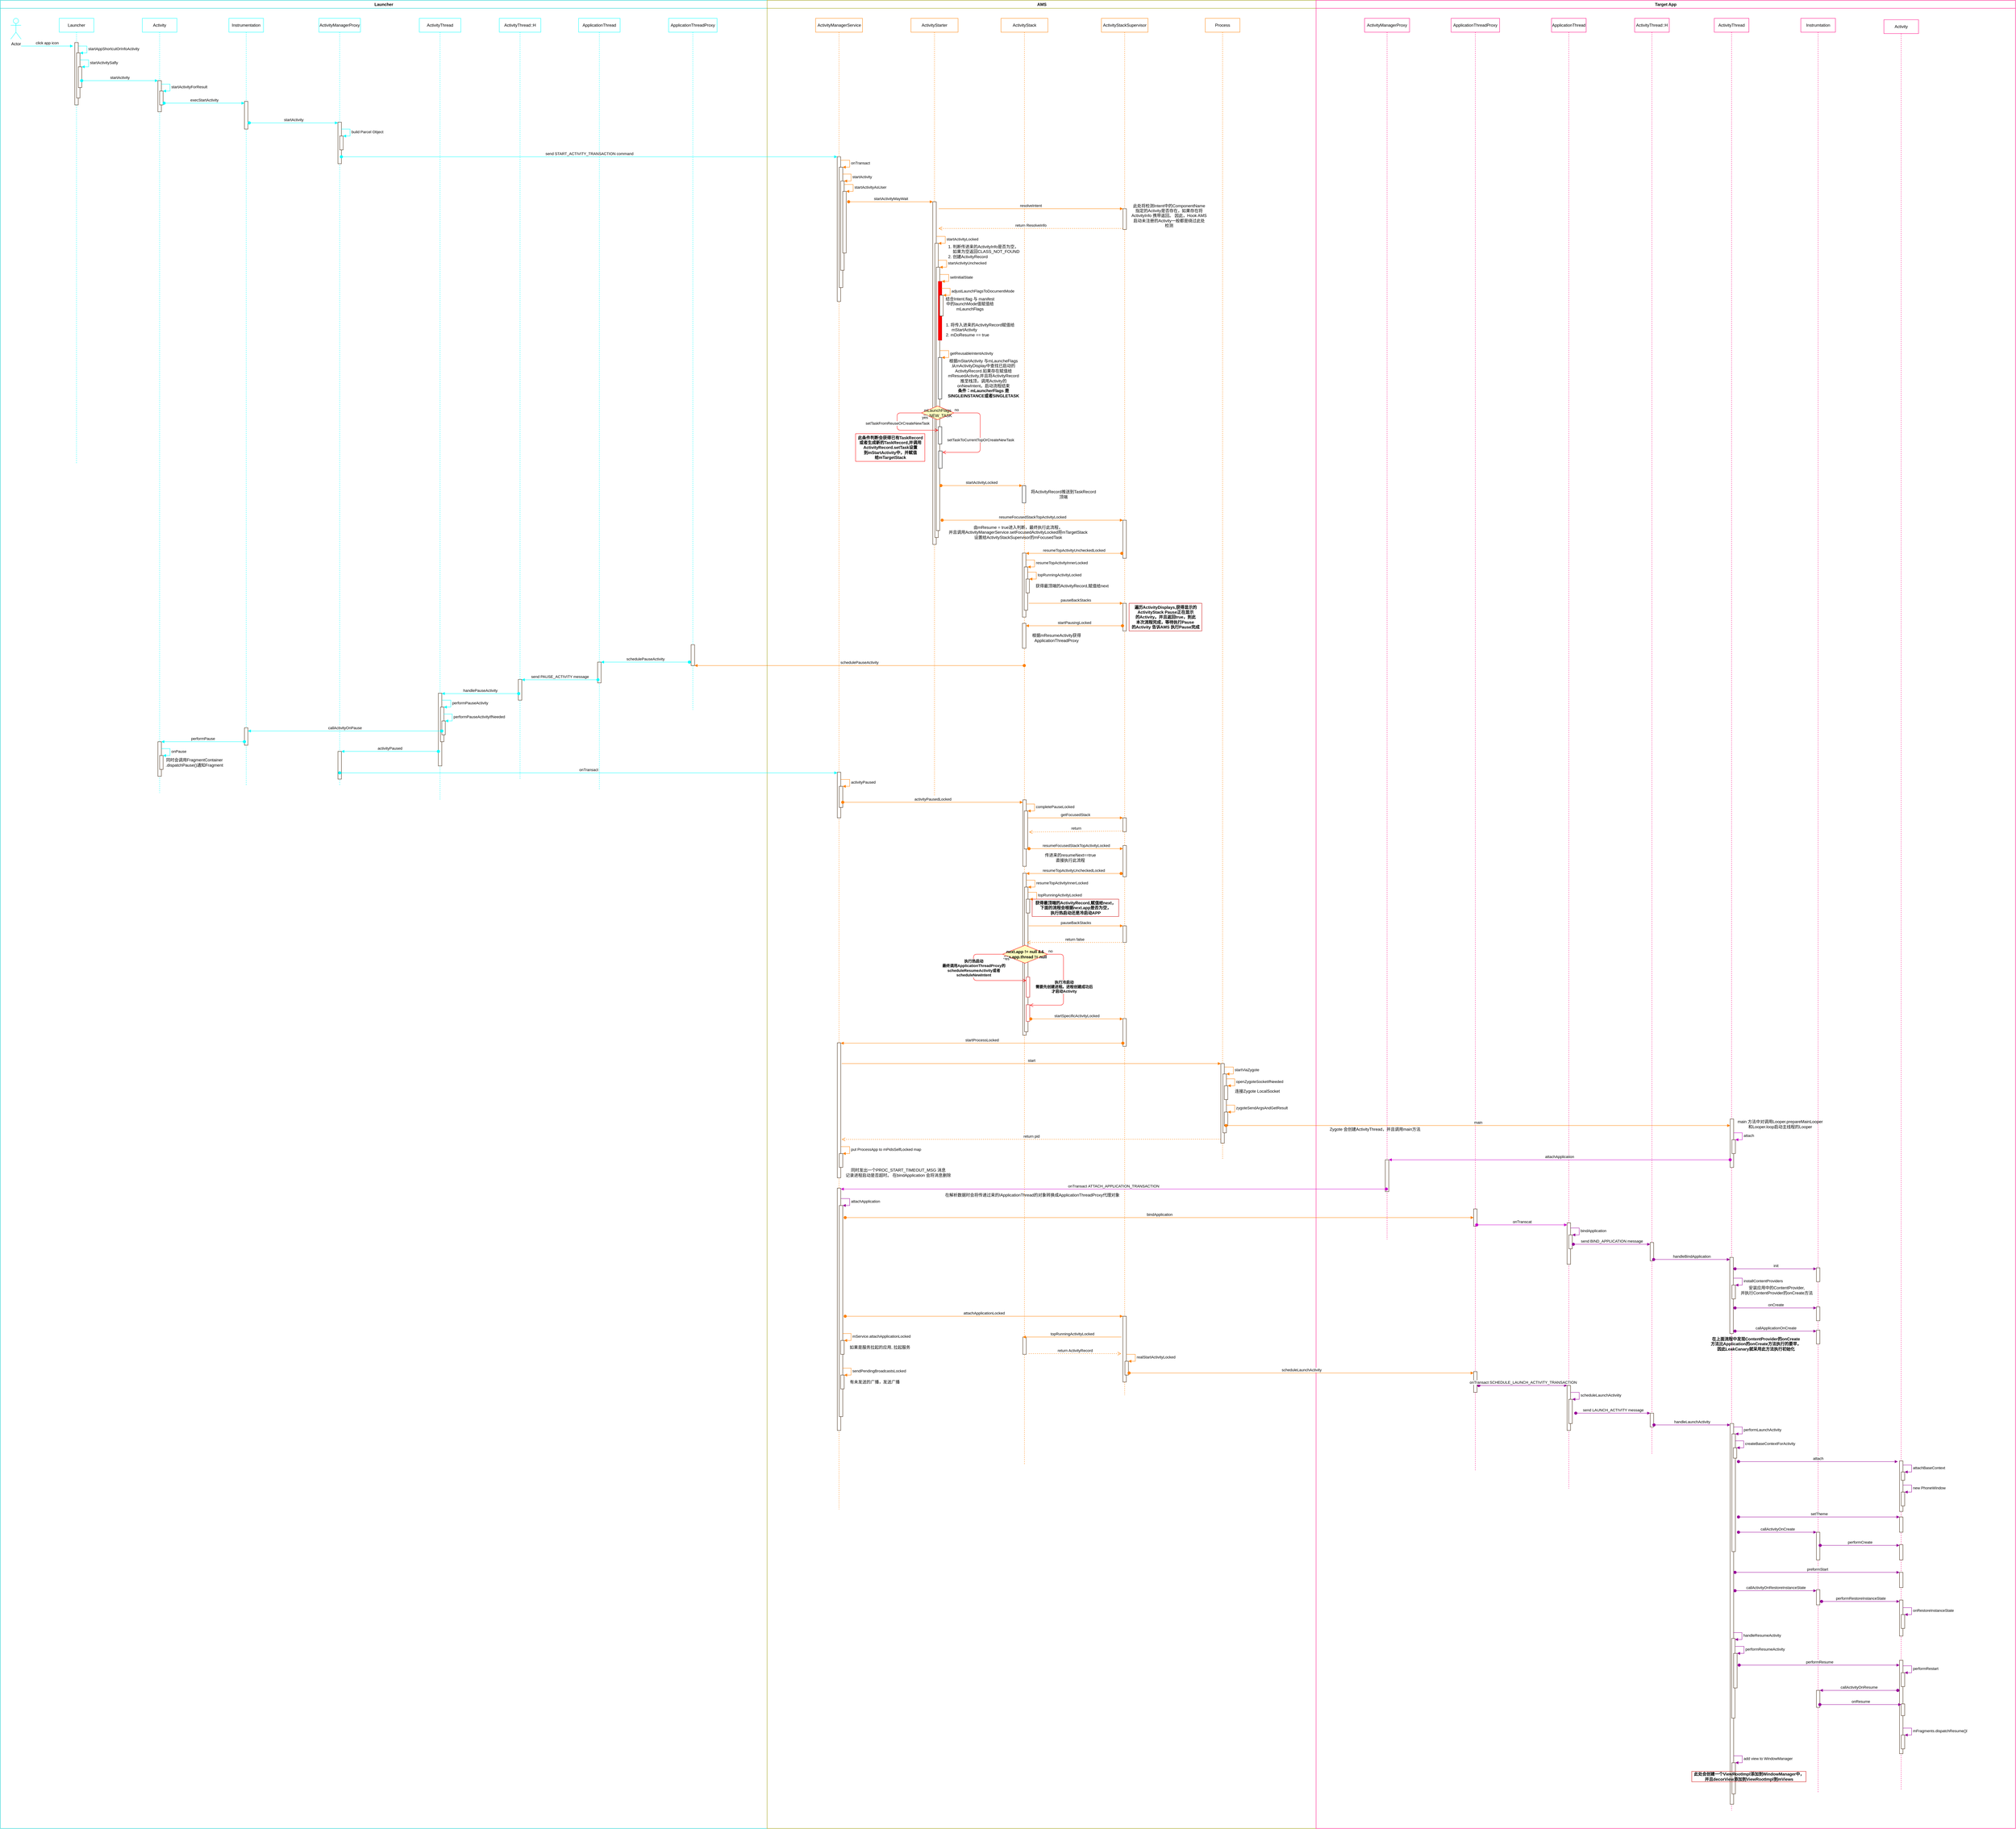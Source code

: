 <mxfile version="13.6.2" type="device"><diagram name="Page-1" id="e7e014a7-5840-1c2e-5031-d8a46d1fe8dd"><mxGraphModel dx="5102" dy="1680" grid="1" gridSize="10" guides="1" tooltips="1" connect="1" arrows="1" fold="1" page="1" pageScale="1" pageWidth="1169" pageHeight="826" background="#ffffff" math="0" shadow="0"><root><mxCell id="0"/><mxCell id="1" parent="0"/><mxCell id="2" value="Launcher" style="swimlane;whiteSpace=wrap;strokeColor=#00CCCC;" parent="1" vertex="1"><mxGeometry x="-1770" y="128" width="2214.5" height="5282" as="geometry"/></mxCell><mxCell id="PUh2ff3cjb9sNJ9tLq19-41" value="Actor" style="shape=umlActor;verticalLabelPosition=bottom;verticalAlign=top;html=1;strokeColor=#00FFFF;" parent="2" vertex="1"><mxGeometry x="30" y="52" width="30" height="60" as="geometry"/></mxCell><mxCell id="PUh2ff3cjb9sNJ9tLq19-42" value="Launcher" style="shape=umlLifeline;perimeter=lifelinePerimeter;whiteSpace=wrap;html=1;container=1;collapsible=0;recursiveResize=0;outlineConnect=0;strokeColor=#00FFFF;" parent="2" vertex="1"><mxGeometry x="170" y="52" width="100" height="1288" as="geometry"/></mxCell><mxCell id="PUh2ff3cjb9sNJ9tLq19-64" value="" style="html=1;points=[];perimeter=orthogonalPerimeter;strokeColor=#331A00;" parent="PUh2ff3cjb9sNJ9tLq19-42" vertex="1"><mxGeometry x="45" y="70" width="10" height="180" as="geometry"/></mxCell><mxCell id="PUh2ff3cjb9sNJ9tLq19-65" value="" style="html=1;points=[];perimeter=orthogonalPerimeter;strokeColor=#331A00;" parent="PUh2ff3cjb9sNJ9tLq19-42" vertex="1"><mxGeometry x="50" y="100" width="10" height="130" as="geometry"/></mxCell><mxCell id="PUh2ff3cjb9sNJ9tLq19-66" value="startAppShortcutOrInfoActivity" style="edgeStyle=orthogonalEdgeStyle;html=1;align=left;spacingLeft=2;endArrow=block;rounded=0;entryX=1;entryY=0;strokeColor=#00FFFF;" parent="PUh2ff3cjb9sNJ9tLq19-42" target="PUh2ff3cjb9sNJ9tLq19-65" edge="1"><mxGeometry relative="1" as="geometry"><mxPoint x="55" y="80" as="sourcePoint"/><Array as="points"><mxPoint x="80" y="80"/></Array></mxGeometry></mxCell><mxCell id="PUh2ff3cjb9sNJ9tLq19-67" value="" style="html=1;points=[];perimeter=orthogonalPerimeter;strokeColor=#331A00;" parent="PUh2ff3cjb9sNJ9tLq19-42" vertex="1"><mxGeometry x="55" y="140" width="10" height="60" as="geometry"/></mxCell><mxCell id="PUh2ff3cjb9sNJ9tLq19-68" value="startActivitySafly" style="edgeStyle=orthogonalEdgeStyle;html=1;align=left;spacingLeft=2;endArrow=block;rounded=0;entryX=1;entryY=0;strokeColor=#00FFFF;" parent="PUh2ff3cjb9sNJ9tLq19-42" target="PUh2ff3cjb9sNJ9tLq19-67" edge="1"><mxGeometry relative="1" as="geometry"><mxPoint x="60" y="120" as="sourcePoint"/><Array as="points"><mxPoint x="85" y="120"/></Array></mxGeometry></mxCell><mxCell id="PUh2ff3cjb9sNJ9tLq19-43" value="Activity" style="shape=umlLifeline;perimeter=lifelinePerimeter;whiteSpace=wrap;html=1;container=1;collapsible=0;recursiveResize=0;outlineConnect=0;strokeColor=#00FFFF;" parent="2" vertex="1"><mxGeometry x="410" y="52" width="100" height="2238" as="geometry"/></mxCell><mxCell id="PUh2ff3cjb9sNJ9tLq19-69" value="" style="html=1;points=[];perimeter=orthogonalPerimeter;strokeColor=#331A00;" parent="PUh2ff3cjb9sNJ9tLq19-43" vertex="1"><mxGeometry x="45" y="180" width="10" height="90" as="geometry"/></mxCell><mxCell id="PUh2ff3cjb9sNJ9tLq19-71" value="" style="html=1;points=[];perimeter=orthogonalPerimeter;strokeColor=#331A00;" parent="PUh2ff3cjb9sNJ9tLq19-43" vertex="1"><mxGeometry x="50" y="210" width="10" height="40" as="geometry"/></mxCell><mxCell id="PUh2ff3cjb9sNJ9tLq19-72" value="startActivityForResult" style="edgeStyle=orthogonalEdgeStyle;html=1;align=left;spacingLeft=2;endArrow=block;rounded=0;entryX=1;entryY=0;strokeColor=#00FFFF;" parent="PUh2ff3cjb9sNJ9tLq19-43" target="PUh2ff3cjb9sNJ9tLq19-71" edge="1"><mxGeometry relative="1" as="geometry"><mxPoint x="55" y="190" as="sourcePoint"/><Array as="points"><mxPoint x="80" y="190"/></Array></mxGeometry></mxCell><mxCell id="bf8oENVt6QmVjig5kGfv-55" value="" style="html=1;points=[];perimeter=orthogonalPerimeter;strokeColor=#331A00;fillColor=#FFFFFF;" vertex="1" parent="PUh2ff3cjb9sNJ9tLq19-43"><mxGeometry x="45" y="2090" width="10" height="100" as="geometry"/></mxCell><mxCell id="bf8oENVt6QmVjig5kGfv-57" value="" style="html=1;points=[];perimeter=orthogonalPerimeter;strokeColor=#331A00;fillColor=#FFFFFF;" vertex="1" parent="PUh2ff3cjb9sNJ9tLq19-43"><mxGeometry x="50" y="2130" width="10" height="40" as="geometry"/></mxCell><mxCell id="bf8oENVt6QmVjig5kGfv-58" value="onPause" style="edgeStyle=orthogonalEdgeStyle;html=1;align=left;spacingLeft=2;endArrow=block;rounded=0;entryX=1;entryY=0;strokeColor=#00FFFF;" edge="1" target="bf8oENVt6QmVjig5kGfv-57" parent="PUh2ff3cjb9sNJ9tLq19-43"><mxGeometry relative="1" as="geometry"><mxPoint x="55" y="2110" as="sourcePoint"/><Array as="points"><mxPoint x="80" y="2110"/></Array></mxGeometry></mxCell><mxCell id="PUh2ff3cjb9sNJ9tLq19-44" value="Instrumentation" style="shape=umlLifeline;perimeter=lifelinePerimeter;whiteSpace=wrap;html=1;container=1;collapsible=0;recursiveResize=0;outlineConnect=0;strokeColor=#00FFFF;" parent="2" vertex="1"><mxGeometry x="660" y="52" width="100" height="2218" as="geometry"/></mxCell><mxCell id="PUh2ff3cjb9sNJ9tLq19-73" value="" style="html=1;points=[];perimeter=orthogonalPerimeter;strokeColor=#331A00;" parent="PUh2ff3cjb9sNJ9tLq19-44" vertex="1"><mxGeometry x="45" y="240" width="10" height="80" as="geometry"/></mxCell><mxCell id="bf8oENVt6QmVjig5kGfv-53" value="" style="html=1;points=[];perimeter=orthogonalPerimeter;strokeColor=#331A00;fillColor=#FFFFFF;" vertex="1" parent="PUh2ff3cjb9sNJ9tLq19-44"><mxGeometry x="45" y="2050" width="10" height="50" as="geometry"/></mxCell><mxCell id="PUh2ff3cjb9sNJ9tLq19-45" value="ActivityManagerProxy" style="shape=umlLifeline;perimeter=lifelinePerimeter;whiteSpace=wrap;html=1;container=1;collapsible=0;recursiveResize=0;outlineConnect=0;strokeColor=#00FFFF;" parent="2" vertex="1"><mxGeometry x="920" y="52" width="120" height="2218" as="geometry"/></mxCell><mxCell id="PUh2ff3cjb9sNJ9tLq19-75" value="" style="html=1;points=[];perimeter=orthogonalPerimeter;strokeColor=#331A00;" parent="PUh2ff3cjb9sNJ9tLq19-45" vertex="1"><mxGeometry x="55" y="300" width="10" height="120" as="geometry"/></mxCell><mxCell id="PUh2ff3cjb9sNJ9tLq19-77" value="" style="html=1;points=[];perimeter=orthogonalPerimeter;strokeColor=#331A00;" parent="PUh2ff3cjb9sNJ9tLq19-45" vertex="1"><mxGeometry x="60" y="340" width="10" height="40" as="geometry"/></mxCell><mxCell id="PUh2ff3cjb9sNJ9tLq19-78" value="build Parcel Object" style="edgeStyle=orthogonalEdgeStyle;html=1;align=left;spacingLeft=2;endArrow=block;rounded=0;entryX=1;entryY=0;strokeColor=#00FFFF;" parent="PUh2ff3cjb9sNJ9tLq19-45" target="PUh2ff3cjb9sNJ9tLq19-77" edge="1"><mxGeometry relative="1" as="geometry"><mxPoint x="65" y="320" as="sourcePoint"/><Array as="points"><mxPoint x="90" y="320"/></Array></mxGeometry></mxCell><mxCell id="bf8oENVt6QmVjig5kGfv-60" value="" style="html=1;points=[];perimeter=orthogonalPerimeter;strokeColor=#331A00;fillColor=#FFFFFF;" vertex="1" parent="PUh2ff3cjb9sNJ9tLq19-45"><mxGeometry x="55" y="2118" width="10" height="80" as="geometry"/></mxCell><mxCell id="PUh2ff3cjb9sNJ9tLq19-46" value="ActivityThread" style="shape=umlLifeline;perimeter=lifelinePerimeter;whiteSpace=wrap;html=1;container=1;collapsible=0;recursiveResize=0;outlineConnect=0;strokeColor=#00FFFF;" parent="2" vertex="1"><mxGeometry x="1210" y="52" width="120" height="2258" as="geometry"/></mxCell><mxCell id="bf8oENVt6QmVjig5kGfv-47" value="" style="html=1;points=[];perimeter=orthogonalPerimeter;strokeColor=#331A00;fillColor=#FFFFFF;" vertex="1" parent="PUh2ff3cjb9sNJ9tLq19-46"><mxGeometry x="55" y="1950" width="10" height="210" as="geometry"/></mxCell><mxCell id="bf8oENVt6QmVjig5kGfv-49" value="" style="html=1;points=[];perimeter=orthogonalPerimeter;strokeColor=#331A00;fillColor=#FFFFFF;" vertex="1" parent="PUh2ff3cjb9sNJ9tLq19-46"><mxGeometry x="61" y="1990" width="10" height="100" as="geometry"/></mxCell><mxCell id="bf8oENVt6QmVjig5kGfv-50" value="performPauseActivity" style="edgeStyle=orthogonalEdgeStyle;html=1;align=left;spacingLeft=2;endArrow=block;rounded=0;entryX=1;entryY=0;strokeColor=#00FFFF;" edge="1" target="bf8oENVt6QmVjig5kGfv-49" parent="PUh2ff3cjb9sNJ9tLq19-46"><mxGeometry relative="1" as="geometry"><mxPoint x="66" y="1970" as="sourcePoint"/><Array as="points"><mxPoint x="91" y="1970"/></Array></mxGeometry></mxCell><mxCell id="bf8oENVt6QmVjig5kGfv-51" value="" style="html=1;points=[];perimeter=orthogonalPerimeter;strokeColor=#331A00;fillColor=#FFFFFF;" vertex="1" parent="PUh2ff3cjb9sNJ9tLq19-46"><mxGeometry x="65" y="2030" width="10" height="40" as="geometry"/></mxCell><mxCell id="bf8oENVt6QmVjig5kGfv-52" value="performPauseActivityIfNeeded" style="edgeStyle=orthogonalEdgeStyle;html=1;align=left;spacingLeft=2;endArrow=block;rounded=0;entryX=1;entryY=0;strokeColor=#00FFFF;" edge="1" target="bf8oENVt6QmVjig5kGfv-51" parent="PUh2ff3cjb9sNJ9tLq19-46"><mxGeometry relative="1" as="geometry"><mxPoint x="70" y="2010" as="sourcePoint"/><Array as="points"><mxPoint x="95" y="2010"/></Array></mxGeometry></mxCell><mxCell id="PUh2ff3cjb9sNJ9tLq19-47" value="ApplicationThread" style="shape=umlLifeline;perimeter=lifelinePerimeter;whiteSpace=wrap;html=1;container=1;collapsible=0;recursiveResize=0;outlineConnect=0;strokeColor=#00FFFF;" parent="2" vertex="1"><mxGeometry x="1670" y="52" width="120" height="2228" as="geometry"/></mxCell><mxCell id="bf8oENVt6QmVjig5kGfv-43" value="" style="html=1;points=[];perimeter=orthogonalPerimeter;strokeColor=#331A00;fillColor=#FFFFFF;" vertex="1" parent="PUh2ff3cjb9sNJ9tLq19-47"><mxGeometry x="55" y="1860" width="10" height="60" as="geometry"/></mxCell><mxCell id="PUh2ff3cjb9sNJ9tLq19-48" value="ApplicationThreadProxy" style="shape=umlLifeline;perimeter=lifelinePerimeter;whiteSpace=wrap;html=1;container=1;collapsible=0;recursiveResize=0;outlineConnect=0;strokeColor=#00FFFF;" parent="2" vertex="1"><mxGeometry x="1930" y="52" width="140" height="1998" as="geometry"/></mxCell><mxCell id="bf8oENVt6QmVjig5kGfv-41" value="" style="html=1;points=[];perimeter=orthogonalPerimeter;strokeColor=#331A00;fillColor=#FFFFFF;" vertex="1" parent="PUh2ff3cjb9sNJ9tLq19-48"><mxGeometry x="65" y="1810" width="10" height="60" as="geometry"/></mxCell><mxCell id="PUh2ff3cjb9sNJ9tLq19-49" value="ActivityThread::H" style="shape=umlLifeline;perimeter=lifelinePerimeter;whiteSpace=wrap;html=1;container=1;collapsible=0;recursiveResize=0;outlineConnect=0;strokeColor=#00FFFF;" parent="2" vertex="1"><mxGeometry x="1441" y="52" width="120" height="2198" as="geometry"/></mxCell><mxCell id="bf8oENVt6QmVjig5kGfv-45" value="" style="html=1;points=[];perimeter=orthogonalPerimeter;strokeColor=#331A00;fillColor=#FFFFFF;" vertex="1" parent="PUh2ff3cjb9sNJ9tLq19-49"><mxGeometry x="55" y="1910" width="10" height="60" as="geometry"/></mxCell><mxCell id="PUh2ff3cjb9sNJ9tLq19-63" value="click app icon" style="html=1;verticalAlign=bottom;endArrow=block;strokeColor=#00FFFF;" parent="2" edge="1"><mxGeometry width="80" relative="1" as="geometry"><mxPoint x="60" y="132" as="sourcePoint"/><mxPoint x="210" y="132" as="targetPoint"/></mxGeometry></mxCell><mxCell id="PUh2ff3cjb9sNJ9tLq19-70" value="startActivity" style="html=1;verticalAlign=bottom;startArrow=oval;endArrow=block;startSize=8;strokeColor=#00FFFF;" parent="2" source="PUh2ff3cjb9sNJ9tLq19-67" target="PUh2ff3cjb9sNJ9tLq19-69" edge="1"><mxGeometry relative="1" as="geometry"><mxPoint x="395" y="232" as="sourcePoint"/></mxGeometry></mxCell><mxCell id="PUh2ff3cjb9sNJ9tLq19-74" value="execStartActivity" style="html=1;verticalAlign=bottom;startArrow=oval;endArrow=block;startSize=8;strokeColor=#00FFFF;exitX=1.3;exitY=0.875;exitDx=0;exitDy=0;exitPerimeter=0;" parent="2" source="PUh2ff3cjb9sNJ9tLq19-71" target="PUh2ff3cjb9sNJ9tLq19-73" edge="1"><mxGeometry relative="1" as="geometry"><mxPoint x="645" y="292" as="sourcePoint"/></mxGeometry></mxCell><mxCell id="PUh2ff3cjb9sNJ9tLq19-76" value="startActivity" style="html=1;verticalAlign=bottom;startArrow=oval;endArrow=block;startSize=8;strokeColor=#00FFFF;exitX=1.4;exitY=0.775;exitDx=0;exitDy=0;exitPerimeter=0;" parent="2" source="PUh2ff3cjb9sNJ9tLq19-73" target="PUh2ff3cjb9sNJ9tLq19-75" edge="1"><mxGeometry relative="1" as="geometry"><mxPoint x="915" y="352" as="sourcePoint"/></mxGeometry></mxCell><mxCell id="bf8oENVt6QmVjig5kGfv-44" value="schedulePauseActivity" style="html=1;verticalAlign=bottom;startArrow=oval;endArrow=block;startSize=8;strokeColor=#00FFFF;" edge="1" target="bf8oENVt6QmVjig5kGfv-43" parent="2"><mxGeometry relative="1" as="geometry"><mxPoint x="1990" y="1912" as="sourcePoint"/></mxGeometry></mxCell><mxCell id="bf8oENVt6QmVjig5kGfv-46" value="send PAUSE_ACTIVITY message" style="html=1;verticalAlign=bottom;startArrow=oval;endArrow=block;startSize=8;strokeColor=#00FFFF;exitX=0.1;exitY=0.85;exitDx=0;exitDy=0;exitPerimeter=0;" edge="1" target="bf8oENVt6QmVjig5kGfv-45" parent="2" source="bf8oENVt6QmVjig5kGfv-43"><mxGeometry relative="1" as="geometry"><mxPoint x="1436" y="1962" as="sourcePoint"/></mxGeometry></mxCell><mxCell id="bf8oENVt6QmVjig5kGfv-48" value="handlePauseActivity" style="html=1;verticalAlign=bottom;startArrow=oval;endArrow=block;startSize=8;strokeColor=#00FFFF;exitX=0.1;exitY=0.683;exitDx=0;exitDy=0;exitPerimeter=0;" edge="1" target="bf8oENVt6QmVjig5kGfv-47" parent="2" source="bf8oENVt6QmVjig5kGfv-45"><mxGeometry relative="1" as="geometry"><mxPoint x="1205" y="2002" as="sourcePoint"/></mxGeometry></mxCell><mxCell id="bf8oENVt6QmVjig5kGfv-54" value="callActivityOnPause" style="html=1;verticalAlign=bottom;startArrow=oval;endArrow=block;startSize=8;strokeColor=#00FFFF;exitX=0;exitY=0.725;exitDx=0;exitDy=0;exitPerimeter=0;" edge="1" target="bf8oENVt6QmVjig5kGfv-53" parent="2" source="bf8oENVt6QmVjig5kGfv-51"><mxGeometry relative="1" as="geometry"><mxPoint x="645" y="2122" as="sourcePoint"/></mxGeometry></mxCell><mxCell id="bf8oENVt6QmVjig5kGfv-56" value="performPause" style="html=1;verticalAlign=bottom;startArrow=oval;endArrow=block;startSize=8;strokeColor=#00FFFF;" edge="1" target="bf8oENVt6QmVjig5kGfv-55" parent="2" source="bf8oENVt6QmVjig5kGfv-53"><mxGeometry relative="1" as="geometry"><mxPoint x="395" y="2142" as="sourcePoint"/></mxGeometry></mxCell><mxCell id="bf8oENVt6QmVjig5kGfv-59" value="同时会调用FragmentContainer&lt;br&gt;.dispatchPause()通知Fragment" style="text;html=1;align=center;verticalAlign=middle;resizable=0;points=[];autosize=1;" vertex="1" parent="2"><mxGeometry x="470" y="2187" width="180" height="30" as="geometry"/></mxCell><mxCell id="bf8oENVt6QmVjig5kGfv-61" value="activityPaused" style="html=1;verticalAlign=bottom;startArrow=oval;endArrow=block;startSize=8;strokeColor=#00FFFF;" edge="1" target="bf8oENVt6QmVjig5kGfv-60" parent="2" source="bf8oENVt6QmVjig5kGfv-47"><mxGeometry relative="1" as="geometry"><mxPoint x="915" y="2170" as="sourcePoint"/></mxGeometry></mxCell><mxCell id="3" value="AMS" style="swimlane;whiteSpace=wrap;strokeColor=#999900;" parent="1" vertex="1"><mxGeometry x="444.5" y="128" width="1585.5" height="5282" as="geometry"/></mxCell><mxCell id="PUh2ff3cjb9sNJ9tLq19-50" value="ActivityManagerService" style="shape=umlLifeline;perimeter=lifelinePerimeter;whiteSpace=wrap;html=1;container=1;collapsible=0;recursiveResize=0;outlineConnect=0;strokeColor=#FF8000;" parent="3" vertex="1"><mxGeometry x="140" y="52" width="135.5" height="4308" as="geometry"/></mxCell><mxCell id="bf8oENVt6QmVjig5kGfv-62" value="" style="html=1;points=[];perimeter=orthogonalPerimeter;strokeColor=#331A00;fillColor=#FFFFFF;" vertex="1" parent="PUh2ff3cjb9sNJ9tLq19-50"><mxGeometry x="62.75" y="2178" width="10" height="132" as="geometry"/></mxCell><mxCell id="bf8oENVt6QmVjig5kGfv-64" value="" style="html=1;points=[];perimeter=orthogonalPerimeter;strokeColor=#331A00;fillColor=#FFFFFF;" vertex="1" parent="PUh2ff3cjb9sNJ9tLq19-50"><mxGeometry x="68.5" y="2219" width="10" height="61" as="geometry"/></mxCell><mxCell id="bf8oENVt6QmVjig5kGfv-65" value="activityPaused" style="edgeStyle=orthogonalEdgeStyle;html=1;align=left;spacingLeft=2;endArrow=block;rounded=0;entryX=1;entryY=0;strokeColor=#FF8000;" edge="1" target="bf8oENVt6QmVjig5kGfv-64" parent="PUh2ff3cjb9sNJ9tLq19-50"><mxGeometry relative="1" as="geometry"><mxPoint x="73.5" y="2199" as="sourcePoint"/><Array as="points"><mxPoint x="98.5" y="2199"/></Array></mxGeometry></mxCell><mxCell id="bf8oENVt6QmVjig5kGfv-110" value="" style="html=1;points=[];perimeter=orthogonalPerimeter;strokeColor=#331A00;fillColor=#FFFFFF;" vertex="1" parent="PUh2ff3cjb9sNJ9tLq19-50"><mxGeometry x="62.75" y="2960" width="10" height="390" as="geometry"/></mxCell><mxCell id="bf8oENVt6QmVjig5kGfv-122" value="" style="html=1;points=[];perimeter=orthogonalPerimeter;strokeColor=#331A00;fillColor=#FFFFFF;" vertex="1" parent="PUh2ff3cjb9sNJ9tLq19-50"><mxGeometry x="68.5" y="3280" width="10" height="40" as="geometry"/></mxCell><mxCell id="bf8oENVt6QmVjig5kGfv-123" value="put ProcessApp to&amp;nbsp;mPidsSelfLocked map" style="edgeStyle=orthogonalEdgeStyle;html=1;align=left;spacingLeft=2;endArrow=block;rounded=0;entryX=1;entryY=0;strokeColor=#FF8000;" edge="1" target="bf8oENVt6QmVjig5kGfv-122" parent="PUh2ff3cjb9sNJ9tLq19-50"><mxGeometry relative="1" as="geometry"><mxPoint x="73.5" y="3260" as="sourcePoint"/><Array as="points"><mxPoint x="98.5" y="3260"/></Array></mxGeometry></mxCell><mxCell id="bf8oENVt6QmVjig5kGfv-132" value="" style="html=1;points=[];perimeter=orthogonalPerimeter;strokeColor=#331A00;fillColor=#FFFFFF;" vertex="1" parent="PUh2ff3cjb9sNJ9tLq19-50"><mxGeometry x="62.75" y="3380" width="10" height="700" as="geometry"/></mxCell><mxCell id="bf8oENVt6QmVjig5kGfv-146" value="" style="html=1;points=[];perimeter=orthogonalPerimeter;strokeColor=#331A00;fillColor=#FFFFFF;" vertex="1" parent="PUh2ff3cjb9sNJ9tLq19-50"><mxGeometry x="68.5" y="3430" width="10" height="610" as="geometry"/></mxCell><mxCell id="bf8oENVt6QmVjig5kGfv-147" value="attachApplication" style="edgeStyle=orthogonalEdgeStyle;html=1;align=left;spacingLeft=2;endArrow=block;rounded=0;entryX=1;entryY=0;strokeColor=#990099;" edge="1" target="bf8oENVt6QmVjig5kGfv-146" parent="PUh2ff3cjb9sNJ9tLq19-50"><mxGeometry relative="1" as="geometry"><mxPoint x="73.5" y="3410" as="sourcePoint"/><Array as="points"><mxPoint x="98.5" y="3410"/></Array></mxGeometry></mxCell><mxCell id="bf8oENVt6QmVjig5kGfv-166" value="" style="html=1;points=[];perimeter=orthogonalPerimeter;strokeColor=#331A00;fillColor=#FFFFFF;" vertex="1" parent="PUh2ff3cjb9sNJ9tLq19-50"><mxGeometry x="72.5" y="3820" width="10" height="40" as="geometry"/></mxCell><mxCell id="bf8oENVt6QmVjig5kGfv-167" value="mService.attachApplicationLocked" style="edgeStyle=orthogonalEdgeStyle;html=1;align=left;spacingLeft=2;endArrow=block;rounded=0;entryX=1;entryY=0;strokeColor=#FF8000;" edge="1" target="bf8oENVt6QmVjig5kGfv-166" parent="PUh2ff3cjb9sNJ9tLq19-50"><mxGeometry relative="1" as="geometry"><mxPoint x="77.5" y="3800" as="sourcePoint"/><Array as="points"><mxPoint x="102.5" y="3800"/></Array></mxGeometry></mxCell><mxCell id="bf8oENVt6QmVjig5kGfv-168" value="" style="html=1;points=[];perimeter=orthogonalPerimeter;strokeColor=#331A00;fillColor=#FFFFFF;" vertex="1" parent="PUh2ff3cjb9sNJ9tLq19-50"><mxGeometry x="72.5" y="3920" width="10" height="40" as="geometry"/></mxCell><mxCell id="bf8oENVt6QmVjig5kGfv-169" value="sendPendingBroadcastsLocked" style="edgeStyle=orthogonalEdgeStyle;html=1;align=left;spacingLeft=2;endArrow=block;rounded=0;entryX=1;entryY=0;strokeColor=#FF8000;" edge="1" target="bf8oENVt6QmVjig5kGfv-168" parent="PUh2ff3cjb9sNJ9tLq19-50"><mxGeometry relative="1" as="geometry"><mxPoint x="77.5" y="3900" as="sourcePoint"/><Array as="points"><mxPoint x="102.5" y="3900"/></Array></mxGeometry></mxCell><mxCell id="PUh2ff3cjb9sNJ9tLq19-51" value="ActivityStarter" style="shape=umlLifeline;perimeter=lifelinePerimeter;whiteSpace=wrap;html=1;container=1;collapsible=0;recursiveResize=0;outlineConnect=0;strokeColor=#FF8000;" parent="3" vertex="1"><mxGeometry x="415.5" y="52" width="136" height="2248" as="geometry"/></mxCell><mxCell id="PUh2ff3cjb9sNJ9tLq19-87" value="" style="html=1;points=[];perimeter=orthogonalPerimeter;strokeColor=#331A00;" parent="PUh2ff3cjb9sNJ9tLq19-51" vertex="1"><mxGeometry x="63" y="530" width="10" height="990" as="geometry"/></mxCell><mxCell id="PUh2ff3cjb9sNJ9tLq19-93" value="" style="html=1;points=[];perimeter=orthogonalPerimeter;strokeColor=#331A00;" parent="PUh2ff3cjb9sNJ9tLq19-51" vertex="1"><mxGeometry x="69" y="650" width="10" height="850" as="geometry"/></mxCell><mxCell id="PUh2ff3cjb9sNJ9tLq19-94" value="startActivityLocked" style="edgeStyle=orthogonalEdgeStyle;html=1;align=left;spacingLeft=2;endArrow=block;rounded=0;entryX=1;entryY=0;strokeColor=#FF8000;" parent="PUh2ff3cjb9sNJ9tLq19-51" target="PUh2ff3cjb9sNJ9tLq19-93" edge="1"><mxGeometry relative="1" as="geometry"><mxPoint x="74" y="630" as="sourcePoint"/><Array as="points"><mxPoint x="99" y="630"/></Array></mxGeometry></mxCell><mxCell id="PUh2ff3cjb9sNJ9tLq19-96" value="" style="html=1;points=[];perimeter=orthogonalPerimeter;strokeColor=#331A00;" parent="PUh2ff3cjb9sNJ9tLq19-51" vertex="1"><mxGeometry x="73" y="719" width="10" height="761" as="geometry"/></mxCell><mxCell id="PUh2ff3cjb9sNJ9tLq19-97" value="startActivityUnchecked" style="edgeStyle=orthogonalEdgeStyle;html=1;align=left;spacingLeft=2;endArrow=block;rounded=0;entryX=1;entryY=0;strokeColor=#FF8000;" parent="PUh2ff3cjb9sNJ9tLq19-51" target="PUh2ff3cjb9sNJ9tLq19-96" edge="1"><mxGeometry relative="1" as="geometry"><mxPoint x="78" y="699" as="sourcePoint"/><Array as="points"><mxPoint x="103" y="699"/></Array></mxGeometry></mxCell><mxCell id="PUh2ff3cjb9sNJ9tLq19-98" value="" style="html=1;points=[];perimeter=orthogonalPerimeter;strokeColor=#CC0000;fillColor=#FF0000;" parent="PUh2ff3cjb9sNJ9tLq19-51" vertex="1"><mxGeometry x="79" y="760" width="10" height="170" as="geometry"/></mxCell><mxCell id="PUh2ff3cjb9sNJ9tLq19-99" value="setInitialState" style="edgeStyle=orthogonalEdgeStyle;html=1;align=left;spacingLeft=2;endArrow=block;rounded=0;entryX=1;entryY=0;strokeColor=#FF8000;" parent="PUh2ff3cjb9sNJ9tLq19-51" target="PUh2ff3cjb9sNJ9tLq19-98" edge="1"><mxGeometry relative="1" as="geometry"><mxPoint x="84" y="740" as="sourcePoint"/><Array as="points"><mxPoint x="109" y="740"/></Array></mxGeometry></mxCell><mxCell id="PUh2ff3cjb9sNJ9tLq19-100" value="" style="html=1;points=[];perimeter=orthogonalPerimeter;strokeColor=#331A00;" parent="PUh2ff3cjb9sNJ9tLq19-51" vertex="1"><mxGeometry x="83" y="800" width="10" height="60" as="geometry"/></mxCell><mxCell id="PUh2ff3cjb9sNJ9tLq19-101" value="adjustLaunchFlagsToDocumentMode" style="edgeStyle=orthogonalEdgeStyle;html=1;align=left;spacingLeft=2;endArrow=block;rounded=0;entryX=1;entryY=0;strokeColor=#FF8000;" parent="PUh2ff3cjb9sNJ9tLq19-51" target="PUh2ff3cjb9sNJ9tLq19-100" edge="1"><mxGeometry relative="1" as="geometry"><mxPoint x="88" y="780" as="sourcePoint"/><Array as="points"><mxPoint x="113" y="780"/></Array></mxGeometry></mxCell><mxCell id="bf8oENVt6QmVjig5kGfv-4" value="" style="html=1;points=[];perimeter=orthogonalPerimeter;fillColor=#FFFFFF;" vertex="1" parent="PUh2ff3cjb9sNJ9tLq19-51"><mxGeometry x="79" y="980" width="10" height="120" as="geometry"/></mxCell><mxCell id="bf8oENVt6QmVjig5kGfv-5" value="getReusableIntentActivity" style="edgeStyle=orthogonalEdgeStyle;html=1;align=left;spacingLeft=2;endArrow=block;rounded=0;entryX=1;entryY=0;strokeColor=#FF8000;" edge="1" target="bf8oENVt6QmVjig5kGfv-4" parent="PUh2ff3cjb9sNJ9tLq19-51"><mxGeometry relative="1" as="geometry"><mxPoint x="84" y="960" as="sourcePoint"/><Array as="points"><mxPoint x="109" y="960"/></Array></mxGeometry></mxCell><mxCell id="bf8oENVt6QmVjig5kGfv-13" value="mLaunchFlags&lt;br&gt;== NEW_TASK" style="rhombus;whiteSpace=wrap;html=1;fillColor=#ffffc0;strokeColor=#ff0000;" vertex="1" parent="PUh2ff3cjb9sNJ9tLq19-51"><mxGeometry x="30" y="1120" width="94" height="40" as="geometry"/></mxCell><mxCell id="bf8oENVt6QmVjig5kGfv-14" value="no" style="edgeStyle=orthogonalEdgeStyle;html=1;align=left;verticalAlign=bottom;endArrow=open;endSize=8;strokeColor=#ff0000;exitX=1;exitY=0.5;exitDx=0;exitDy=0;entryX=1.1;entryY=0.08;entryDx=0;entryDy=0;entryPerimeter=0;" edge="1" source="bf8oENVt6QmVjig5kGfv-13" parent="PUh2ff3cjb9sNJ9tLq19-51" target="bf8oENVt6QmVjig5kGfv-18"><mxGeometry x="-1" relative="1" as="geometry"><mxPoint x="100" y="1253" as="targetPoint"/><Array as="points"><mxPoint x="200" y="1140"/><mxPoint x="200" y="1254"/></Array></mxGeometry></mxCell><mxCell id="bf8oENVt6QmVjig5kGfv-19" value="setTaskToCurrentTopOrCreateNewTask" style="edgeLabel;html=1;align=center;verticalAlign=middle;resizable=0;points=[];" vertex="1" connectable="0" parent="bf8oENVt6QmVjig5kGfv-14"><mxGeometry x="0.026" y="1" relative="1" as="geometry"><mxPoint as="offset"/></mxGeometry></mxCell><mxCell id="bf8oENVt6QmVjig5kGfv-15" value="yes" style="edgeStyle=orthogonalEdgeStyle;html=1;align=left;verticalAlign=top;endArrow=open;endSize=8;strokeColor=#ff0000;exitX=0;exitY=0.5;exitDx=0;exitDy=0;" edge="1" source="bf8oENVt6QmVjig5kGfv-13" parent="PUh2ff3cjb9sNJ9tLq19-51" target="bf8oENVt6QmVjig5kGfv-16"><mxGeometry x="-1" relative="1" as="geometry"><mxPoint x="170" y="1200" as="targetPoint"/><Array as="points"><mxPoint x="-40" y="1140"/><mxPoint x="-40" y="1190"/></Array></mxGeometry></mxCell><mxCell id="bf8oENVt6QmVjig5kGfv-17" value="setTaskFromReuseOrCreateNewTask" style="edgeLabel;html=1;align=center;verticalAlign=middle;resizable=0;points=[];" vertex="1" connectable="0" parent="bf8oENVt6QmVjig5kGfv-15"><mxGeometry x="-0.163" y="1" relative="1" as="geometry"><mxPoint as="offset"/></mxGeometry></mxCell><mxCell id="bf8oENVt6QmVjig5kGfv-16" value="" style="html=1;points=[];perimeter=orthogonalPerimeter;fillColor=#FFFFFF;" vertex="1" parent="PUh2ff3cjb9sNJ9tLq19-51"><mxGeometry x="79" y="1180" width="10" height="50" as="geometry"/></mxCell><mxCell id="bf8oENVt6QmVjig5kGfv-18" value="" style="html=1;points=[];perimeter=orthogonalPerimeter;fillColor=#FFFFFF;" vertex="1" parent="PUh2ff3cjb9sNJ9tLq19-51"><mxGeometry x="80" y="1250" width="10" height="50" as="geometry"/></mxCell><mxCell id="PUh2ff3cjb9sNJ9tLq19-52" value="ActivityStack" style="shape=umlLifeline;perimeter=lifelinePerimeter;whiteSpace=wrap;html=1;container=1;collapsible=0;recursiveResize=0;outlineConnect=0;strokeColor=#FF8000;" parent="3" vertex="1"><mxGeometry x="675.5" y="52" width="135.5" height="4178" as="geometry"/></mxCell><mxCell id="bf8oENVt6QmVjig5kGfv-7" value="" style="html=1;points=[];perimeter=orthogonalPerimeter;fillColor=#FFFFFF;" vertex="1" parent="PUh2ff3cjb9sNJ9tLq19-52"><mxGeometry x="61.5" y="1350" width="10" height="50" as="geometry"/></mxCell><mxCell id="bf8oENVt6QmVjig5kGfv-26" value="" style="html=1;points=[];perimeter=orthogonalPerimeter;strokeColor=#331A00;fillColor=#FFFFFF;" vertex="1" parent="PUh2ff3cjb9sNJ9tLq19-52"><mxGeometry x="62" y="1545" width="10" height="185" as="geometry"/></mxCell><mxCell id="bf8oENVt6QmVjig5kGfv-28" value="" style="html=1;points=[];perimeter=orthogonalPerimeter;strokeColor=#331A00;fillColor=#FFFFFF;" vertex="1" parent="PUh2ff3cjb9sNJ9tLq19-52"><mxGeometry x="67" y="1585" width="10" height="125" as="geometry"/></mxCell><mxCell id="bf8oENVt6QmVjig5kGfv-29" value="resumeTopActivityInnerLocked" style="edgeStyle=orthogonalEdgeStyle;html=1;align=left;spacingLeft=2;endArrow=block;rounded=0;entryX=1;entryY=0;strokeColor=#FF8000;" edge="1" target="bf8oENVt6QmVjig5kGfv-28" parent="PUh2ff3cjb9sNJ9tLq19-52"><mxGeometry relative="1" as="geometry"><mxPoint x="72" y="1565" as="sourcePoint"/><Array as="points"><mxPoint x="97" y="1565"/></Array></mxGeometry></mxCell><mxCell id="bf8oENVt6QmVjig5kGfv-30" value="" style="html=1;points=[];perimeter=orthogonalPerimeter;strokeColor=#331A00;fillColor=#FFFFFF;" vertex="1" parent="PUh2ff3cjb9sNJ9tLq19-52"><mxGeometry x="72" y="1620" width="10" height="40" as="geometry"/></mxCell><mxCell id="bf8oENVt6QmVjig5kGfv-31" value="topRunningActivityLocked" style="edgeStyle=orthogonalEdgeStyle;html=1;align=left;spacingLeft=2;endArrow=block;rounded=0;entryX=1;entryY=0;strokeColor=#FF8000;" edge="1" target="bf8oENVt6QmVjig5kGfv-30" parent="PUh2ff3cjb9sNJ9tLq19-52"><mxGeometry relative="1" as="geometry"><mxPoint x="77" y="1600" as="sourcePoint"/><Array as="points"><mxPoint x="102" y="1600"/></Array></mxGeometry></mxCell><mxCell id="bf8oENVt6QmVjig5kGfv-37" value="" style="html=1;points=[];perimeter=orthogonalPerimeter;strokeColor=#331A00;fillColor=#FFFFFF;" vertex="1" parent="PUh2ff3cjb9sNJ9tLq19-52"><mxGeometry x="62" y="1748" width="10" height="72" as="geometry"/></mxCell><mxCell id="bf8oENVt6QmVjig5kGfv-66" value="" style="html=1;points=[];perimeter=orthogonalPerimeter;strokeColor=#331A00;fillColor=#FFFFFF;" vertex="1" parent="PUh2ff3cjb9sNJ9tLq19-52"><mxGeometry x="63" y="2258" width="10" height="192" as="geometry"/></mxCell><mxCell id="bf8oENVt6QmVjig5kGfv-68" value="" style="html=1;points=[];perimeter=orthogonalPerimeter;strokeColor=#331A00;fillColor=#FFFFFF;" vertex="1" parent="PUh2ff3cjb9sNJ9tLq19-52"><mxGeometry x="67" y="2290" width="10" height="110" as="geometry"/></mxCell><mxCell id="bf8oENVt6QmVjig5kGfv-69" value="completePauseLocked" style="edgeStyle=orthogonalEdgeStyle;html=1;align=left;spacingLeft=2;endArrow=block;rounded=0;entryX=1;entryY=0;strokeColor=#FF8000;" edge="1" target="bf8oENVt6QmVjig5kGfv-68" parent="PUh2ff3cjb9sNJ9tLq19-52"><mxGeometry relative="1" as="geometry"><mxPoint x="72" y="2270" as="sourcePoint"/><Array as="points"><mxPoint x="97" y="2270"/></Array></mxGeometry></mxCell><mxCell id="bf8oENVt6QmVjig5kGfv-161" value="" style="html=1;points=[];perimeter=orthogonalPerimeter;strokeColor=#331A00;fillColor=#FFFFFF;" vertex="1" parent="PUh2ff3cjb9sNJ9tLq19-52"><mxGeometry x="63" y="3810" width="10" height="50" as="geometry"/></mxCell><mxCell id="PUh2ff3cjb9sNJ9tLq19-53" value="ActivityStackSupervisor" style="shape=umlLifeline;perimeter=lifelinePerimeter;whiteSpace=wrap;html=1;container=1;collapsible=0;recursiveResize=0;outlineConnect=0;strokeColor=#FF8000;" parent="3" vertex="1"><mxGeometry x="965.5" y="52" width="134.5" height="3978" as="geometry"/></mxCell><mxCell id="PUh2ff3cjb9sNJ9tLq19-89" value="" style="html=1;points=[];perimeter=orthogonalPerimeter;strokeColor=#331A00;" parent="PUh2ff3cjb9sNJ9tLq19-53" vertex="1"><mxGeometry x="62.25" y="550" width="10" height="60" as="geometry"/></mxCell><mxCell id="bf8oENVt6QmVjig5kGfv-23" value="" style="html=1;points=[];perimeter=orthogonalPerimeter;strokeColor=#331A00;fillColor=#FFFFFF;" vertex="1" parent="PUh2ff3cjb9sNJ9tLq19-53"><mxGeometry x="62" y="1450" width="10" height="110" as="geometry"/></mxCell><mxCell id="bf8oENVt6QmVjig5kGfv-33" value="" style="html=1;points=[];perimeter=orthogonalPerimeter;strokeColor=#331A00;fillColor=#FFFFFF;" vertex="1" parent="PUh2ff3cjb9sNJ9tLq19-53"><mxGeometry x="62" y="1690" width="10" height="80" as="geometry"/></mxCell><mxCell id="bf8oENVt6QmVjig5kGfv-70" value="" style="html=1;points=[];perimeter=orthogonalPerimeter;strokeColor=#331A00;fillColor=#FFFFFF;" vertex="1" parent="PUh2ff3cjb9sNJ9tLq19-53"><mxGeometry x="62" y="2310" width="10" height="40" as="geometry"/></mxCell><mxCell id="bf8oENVt6QmVjig5kGfv-73" value="" style="html=1;points=[];perimeter=orthogonalPerimeter;strokeColor=#331A00;fillColor=#FFFFFF;" vertex="1" parent="PUh2ff3cjb9sNJ9tLq19-53"><mxGeometry x="62.25" y="2390" width="10" height="90" as="geometry"/></mxCell><mxCell id="bf8oENVt6QmVjig5kGfv-84" value="" style="html=1;points=[];perimeter=orthogonalPerimeter;strokeColor=#331A00;fillColor=#FFFFFF;" vertex="1" parent="PUh2ff3cjb9sNJ9tLq19-53"><mxGeometry x="62.25" y="2622" width="10" height="48" as="geometry"/></mxCell><mxCell id="bf8oENVt6QmVjig5kGfv-108" value="" style="html=1;points=[];perimeter=orthogonalPerimeter;strokeColor=#331A00;fillColor=#FFFFFF;" vertex="1" parent="PUh2ff3cjb9sNJ9tLq19-53"><mxGeometry x="62" y="2890" width="10" height="80" as="geometry"/></mxCell><mxCell id="bf8oENVt6QmVjig5kGfv-159" value="" style="html=1;points=[];perimeter=orthogonalPerimeter;strokeColor=#331A00;fillColor=#FFFFFF;" vertex="1" parent="PUh2ff3cjb9sNJ9tLq19-53"><mxGeometry x="62" y="3750" width="10" height="190" as="geometry"/></mxCell><mxCell id="bf8oENVt6QmVjig5kGfv-164" value="" style="html=1;points=[];perimeter=orthogonalPerimeter;strokeColor=#331A00;fillColor=#FFFFFF;" vertex="1" parent="PUh2ff3cjb9sNJ9tLq19-53"><mxGeometry x="68" y="3880" width="10" height="40" as="geometry"/></mxCell><mxCell id="bf8oENVt6QmVjig5kGfv-165" value="realStartActivityLocked" style="edgeStyle=orthogonalEdgeStyle;html=1;align=left;spacingLeft=2;endArrow=block;rounded=0;entryX=1;entryY=0;strokeColor=#FF8000;" edge="1" target="bf8oENVt6QmVjig5kGfv-164" parent="PUh2ff3cjb9sNJ9tLq19-53"><mxGeometry relative="1" as="geometry"><mxPoint x="73" y="3860" as="sourcePoint"/><Array as="points"><mxPoint x="98" y="3860"/></Array></mxGeometry></mxCell><mxCell id="PUh2ff3cjb9sNJ9tLq19-54" value="Process" style="shape=umlLifeline;perimeter=lifelinePerimeter;whiteSpace=wrap;html=1;container=1;collapsible=0;recursiveResize=0;outlineConnect=0;strokeColor=#FF8000;" parent="3" vertex="1"><mxGeometry x="1265.5" y="52" width="100" height="3298" as="geometry"/></mxCell><mxCell id="bf8oENVt6QmVjig5kGfv-112" value="" style="html=1;points=[];perimeter=orthogonalPerimeter;strokeColor=#331A00;fillColor=#FFFFFF;" vertex="1" parent="PUh2ff3cjb9sNJ9tLq19-54"><mxGeometry x="45" y="3020" width="10" height="230" as="geometry"/></mxCell><mxCell id="bf8oENVt6QmVjig5kGfv-115" value="" style="html=1;points=[];perimeter=orthogonalPerimeter;strokeColor=#331A00;fillColor=#FFFFFF;" vertex="1" parent="PUh2ff3cjb9sNJ9tLq19-54"><mxGeometry x="51" y="3050" width="10" height="170" as="geometry"/></mxCell><mxCell id="bf8oENVt6QmVjig5kGfv-116" value="startViaZygote" style="edgeStyle=orthogonalEdgeStyle;html=1;align=left;spacingLeft=2;endArrow=block;rounded=0;entryX=1;entryY=0;strokeColor=#FF8000;" edge="1" target="bf8oENVt6QmVjig5kGfv-115" parent="PUh2ff3cjb9sNJ9tLq19-54"><mxGeometry relative="1" as="geometry"><mxPoint x="56" y="3030" as="sourcePoint"/><Array as="points"><mxPoint x="81" y="3030"/></Array></mxGeometry></mxCell><mxCell id="bf8oENVt6QmVjig5kGfv-117" value="" style="html=1;points=[];perimeter=orthogonalPerimeter;strokeColor=#331A00;fillColor=#FFFFFF;" vertex="1" parent="PUh2ff3cjb9sNJ9tLq19-54"><mxGeometry x="55" y="3084" width="10" height="40" as="geometry"/></mxCell><mxCell id="bf8oENVt6QmVjig5kGfv-118" value="openZygoteSocketIfNeeded" style="edgeStyle=orthogonalEdgeStyle;html=1;align=left;spacingLeft=2;endArrow=block;rounded=0;entryX=1;entryY=0;strokeColor=#FF8000;" edge="1" target="bf8oENVt6QmVjig5kGfv-117" parent="PUh2ff3cjb9sNJ9tLq19-54"><mxGeometry relative="1" as="geometry"><mxPoint x="60" y="3064" as="sourcePoint"/><Array as="points"><mxPoint x="85" y="3064"/></Array></mxGeometry></mxCell><mxCell id="bf8oENVt6QmVjig5kGfv-120" value="" style="html=1;points=[];perimeter=orthogonalPerimeter;strokeColor=#331A00;fillColor=#FFFFFF;" vertex="1" parent="PUh2ff3cjb9sNJ9tLq19-54"><mxGeometry x="55" y="3160" width="10" height="40" as="geometry"/></mxCell><mxCell id="bf8oENVt6QmVjig5kGfv-121" value="zygoteSendArgsAndGetResult" style="edgeStyle=orthogonalEdgeStyle;html=1;align=left;spacingLeft=2;endArrow=block;rounded=0;entryX=1;entryY=0;strokeColor=#FF8000;" edge="1" target="bf8oENVt6QmVjig5kGfv-120" parent="PUh2ff3cjb9sNJ9tLq19-54"><mxGeometry relative="1" as="geometry"><mxPoint x="60" y="3140" as="sourcePoint"/><Array as="points"><mxPoint x="85" y="3140"/></Array></mxGeometry></mxCell><mxCell id="PUh2ff3cjb9sNJ9tLq19-79" value="" style="html=1;points=[];perimeter=orthogonalPerimeter;strokeColor=#331A00;" parent="3" vertex="1"><mxGeometry x="202.5" y="452" width="10" height="418" as="geometry"/></mxCell><mxCell id="PUh2ff3cjb9sNJ9tLq19-81" value="" style="html=1;points=[];perimeter=orthogonalPerimeter;strokeColor=#331A00;" parent="3" vertex="1"><mxGeometry x="208.5" y="482" width="10" height="348" as="geometry"/></mxCell><mxCell id="PUh2ff3cjb9sNJ9tLq19-82" value="onTransact" style="edgeStyle=orthogonalEdgeStyle;html=1;align=left;spacingLeft=2;endArrow=block;rounded=0;entryX=1;entryY=0;strokeColor=#FF8000;" parent="3" target="PUh2ff3cjb9sNJ9tLq19-81" edge="1"><mxGeometry relative="1" as="geometry"><mxPoint x="213.5" y="462" as="sourcePoint"/><Array as="points"><mxPoint x="238.5" y="462"/></Array></mxGeometry></mxCell><mxCell id="PUh2ff3cjb9sNJ9tLq19-83" value="" style="html=1;points=[];perimeter=orthogonalPerimeter;strokeColor=#331A00;" parent="3" vertex="1"><mxGeometry x="212.5" y="522" width="10" height="258" as="geometry"/></mxCell><mxCell id="PUh2ff3cjb9sNJ9tLq19-84" value="startActivity" style="edgeStyle=orthogonalEdgeStyle;html=1;align=left;spacingLeft=2;endArrow=block;rounded=0;entryX=1;entryY=0;strokeColor=#FF8000;" parent="3" target="PUh2ff3cjb9sNJ9tLq19-83" edge="1"><mxGeometry relative="1" as="geometry"><mxPoint x="217.5" y="502" as="sourcePoint"/><Array as="points"><mxPoint x="242.5" y="502"/></Array></mxGeometry></mxCell><mxCell id="PUh2ff3cjb9sNJ9tLq19-85" value="" style="html=1;points=[];perimeter=orthogonalPerimeter;strokeColor=#331A00;" parent="3" vertex="1"><mxGeometry x="218.5" y="552" width="10" height="178" as="geometry"/></mxCell><mxCell id="PUh2ff3cjb9sNJ9tLq19-86" value="startActivityAsUser" style="edgeStyle=orthogonalEdgeStyle;html=1;align=left;spacingLeft=2;endArrow=block;rounded=0;entryX=1;entryY=0;strokeColor=#FF8000;" parent="3" target="PUh2ff3cjb9sNJ9tLq19-85" edge="1"><mxGeometry relative="1" as="geometry"><mxPoint x="223.5" y="532" as="sourcePoint"/><Array as="points"><mxPoint x="248.5" y="532"/></Array></mxGeometry></mxCell><mxCell id="PUh2ff3cjb9sNJ9tLq19-88" value="startActivityMayWait" style="html=1;verticalAlign=bottom;startArrow=oval;endArrow=block;startSize=8;strokeColor=#FF8000;" parent="3" target="PUh2ff3cjb9sNJ9tLq19-87" edge="1"><mxGeometry relative="1" as="geometry"><mxPoint x="235.5" y="582" as="sourcePoint"/></mxGeometry></mxCell><mxCell id="PUh2ff3cjb9sNJ9tLq19-90" value="resolveIntent" style="html=1;verticalAlign=bottom;endArrow=block;entryX=0;entryY=0;strokeColor=#FF8000;" parent="3" target="PUh2ff3cjb9sNJ9tLq19-89" edge="1"><mxGeometry relative="1" as="geometry"><mxPoint x="495.5" y="602" as="sourcePoint"/></mxGeometry></mxCell><mxCell id="PUh2ff3cjb9sNJ9tLq19-91" value="return ResolveInfo" style="html=1;verticalAlign=bottom;endArrow=open;dashed=1;endSize=8;exitX=0;exitY=0.95;strokeColor=#FF8000;" parent="3" source="PUh2ff3cjb9sNJ9tLq19-89" edge="1"><mxGeometry relative="1" as="geometry"><mxPoint x="495.5" y="659" as="targetPoint"/></mxGeometry></mxCell><mxCell id="PUh2ff3cjb9sNJ9tLq19-92" value="此处将检测Intent中的ComponentName&lt;br&gt;指定的Activity是否存在，如果存在将&lt;br&gt;ActivityInfo 携带返回。 因此，Hook AMS&lt;br&gt;启动未注册的Activity一般都是绕过此处&lt;br&gt;检测" style="text;html=1;align=center;verticalAlign=middle;resizable=0;points=[];autosize=1;" parent="3" vertex="1"><mxGeometry x="1045.5" y="582" width="230" height="80" as="geometry"/></mxCell><mxCell id="PUh2ff3cjb9sNJ9tLq19-95" value="&lt;div style=&quot;text-align: left&quot;&gt;&lt;span&gt;1. 判断传进来的ActivityInfo是否为空，&lt;/span&gt;&lt;/div&gt;&lt;div style=&quot;text-align: left&quot;&gt;&lt;span&gt;&amp;nbsp; &amp;nbsp; 如果为空返回CLASS_NOT_FOUND&lt;/span&gt;&lt;/div&gt;&lt;div style=&quot;text-align: left&quot;&gt;&lt;span&gt;2. 创建ActivityRecord&lt;/span&gt;&lt;/div&gt;" style="text;html=1;align=center;verticalAlign=middle;resizable=0;points=[];autosize=1;" parent="3" vertex="1"><mxGeometry x="515.5" y="701" width="220" height="50" as="geometry"/></mxCell><mxCell id="PUh2ff3cjb9sNJ9tLq19-102" value="结合Intent.flag 与 manifest&lt;br&gt;中的launchMode值赋值给&lt;br&gt;mLaunchFlags" style="text;html=1;align=center;verticalAlign=middle;resizable=0;points=[];autosize=1;" parent="3" vertex="1"><mxGeometry x="505.5" y="852" width="160" height="50" as="geometry"/></mxCell><mxCell id="PUh2ff3cjb9sNJ9tLq19-103" value="1. 将传入进来的ActivityRecord赋值给&lt;br&gt;&amp;nbsp; &amp;nbsp; &amp;nbsp;mStartActivity&lt;br&gt;2. mDoResume == true" style="text;html=1;align=left;verticalAlign=middle;resizable=0;points=[];autosize=1;" parent="3" vertex="1"><mxGeometry x="514.5" y="927" width="210" height="50" as="geometry"/></mxCell><mxCell id="bf8oENVt6QmVjig5kGfv-6" value="根据mStartActivity 与mLauncheFlags&lt;br&gt;从mActivityDisplay中查找已启动的&lt;br&gt;ActivityRecord.如果存在赋值给&lt;br&gt;mResuedActivity,并且将ActivityRecord&lt;br&gt;推至栈顶，调用Activity的&lt;br&gt;onNewIntent。启动流程结束&lt;br&gt;&lt;b&gt;条件：mLauncherFlags 是 &lt;br&gt;SINGLEINSTANCE或者SINGLETASK&lt;/b&gt;" style="text;html=1;align=center;verticalAlign=middle;resizable=0;points=[];autosize=1;" vertex="1" parent="3"><mxGeometry x="514.5" y="1032" width="220" height="120" as="geometry"/></mxCell><mxCell id="bf8oENVt6QmVjig5kGfv-8" value="startActivityLocked" style="html=1;verticalAlign=bottom;startArrow=oval;endArrow=block;startSize=8;strokeColor=#FF8000;" edge="1" target="bf8oENVt6QmVjig5kGfv-7" parent="3"><mxGeometry relative="1" as="geometry"><mxPoint x="502" y="1402" as="sourcePoint"/><Array as="points"><mxPoint x="614" y="1402"/></Array></mxGeometry></mxCell><mxCell id="bf8oENVt6QmVjig5kGfv-21" value="&lt;b&gt;此条件判断会获得已有TaskRecord&lt;br&gt;或者生成新的TaskRecord,并调用&lt;br&gt;ActivityRecord.setTask设置&lt;br&gt;到mStartActivity中，并赋值&lt;br&gt;给mTargetStack&lt;br&gt;&lt;/b&gt;" style="text;html=1;align=center;verticalAlign=middle;resizable=0;points=[];autosize=1;strokeColor=#FF0000;" vertex="1" parent="3"><mxGeometry x="255.5" y="1252" width="200" height="80" as="geometry"/></mxCell><mxCell id="bf8oENVt6QmVjig5kGfv-22" value="将ActivityRecord推送到TaskRecord&lt;br&gt;顶端" style="text;html=1;align=center;verticalAlign=middle;resizable=0;points=[];autosize=1;" vertex="1" parent="3"><mxGeometry x="755.5" y="1412" width="200" height="30" as="geometry"/></mxCell><mxCell id="bf8oENVt6QmVjig5kGfv-24" value="resumeFocusedStackTopActivityLocked" style="html=1;verticalAlign=bottom;startArrow=oval;endArrow=block;startSize=8;strokeColor=#FF8000;" edge="1" target="bf8oENVt6QmVjig5kGfv-23" parent="3"><mxGeometry relative="1" as="geometry"><mxPoint x="505.5" y="1502" as="sourcePoint"/></mxGeometry></mxCell><mxCell id="bf8oENVt6QmVjig5kGfv-25" value="由mResume = true进入判断，最终执行此流程，&lt;br&gt;并且调用ActivityManagerService.setFocusedActivityLocked将mTargetStack&lt;br&gt;设置给ActivityStackSupervisor的mFocusedTask" style="text;html=1;align=center;verticalAlign=middle;resizable=0;points=[];autosize=1;" vertex="1" parent="3"><mxGeometry x="514.5" y="1512" width="420" height="50" as="geometry"/></mxCell><mxCell id="bf8oENVt6QmVjig5kGfv-27" value="resumeTopActivityUncheckedLocked" style="html=1;verticalAlign=bottom;startArrow=oval;endArrow=block;startSize=8;exitX=-0.3;exitY=0.871;exitDx=0;exitDy=0;exitPerimeter=0;strokeColor=#FF8000;" edge="1" target="bf8oENVt6QmVjig5kGfv-26" parent="3" source="bf8oENVt6QmVjig5kGfv-23"><mxGeometry relative="1" as="geometry"><mxPoint x="677.5" y="1562" as="sourcePoint"/></mxGeometry></mxCell><mxCell id="bf8oENVt6QmVjig5kGfv-32" value="获得最顶端的ActivityRecord,赋值给next" style="text;html=1;align=center;verticalAlign=middle;resizable=0;points=[];autosize=1;" vertex="1" parent="3"><mxGeometry x="765.5" y="1682" width="230" height="20" as="geometry"/></mxCell><mxCell id="bf8oENVt6QmVjig5kGfv-34" value="pauseBackStacks" style="html=1;verticalAlign=bottom;endArrow=block;entryX=0;entryY=0;strokeColor=#FF8000;" edge="1" target="bf8oENVt6QmVjig5kGfv-33" parent="3"><mxGeometry relative="1" as="geometry"><mxPoint x="755.5" y="1742" as="sourcePoint"/></mxGeometry></mxCell><mxCell id="bf8oENVt6QmVjig5kGfv-38" value="startPausingLocked" style="html=1;verticalAlign=bottom;startArrow=oval;endArrow=block;startSize=8;strokeColor=#FF8000;exitX=-0.1;exitY=0.813;exitDx=0;exitDy=0;exitPerimeter=0;" edge="1" target="bf8oENVt6QmVjig5kGfv-37" parent="3" source="bf8oENVt6QmVjig5kGfv-33"><mxGeometry relative="1" as="geometry"><mxPoint x="1028.5" y="1782" as="sourcePoint"/></mxGeometry></mxCell><mxCell id="bf8oENVt6QmVjig5kGfv-39" value="&lt;b&gt;遍历ActivityDisplays,获得显示的&lt;br&gt;ActivityStack Pause正在显示&lt;br&gt;的Activity。并且返回true，到此&lt;br&gt;本次流程完成，等待执行Pause&amp;nbsp;&lt;br&gt;的Activity 告诉AMS 执行Pause完成&lt;/b&gt;" style="text;html=1;align=center;verticalAlign=middle;resizable=0;points=[];autosize=1;strokeColor=#CC0000;" vertex="1" parent="3"><mxGeometry x="1045.5" y="1742" width="210" height="80" as="geometry"/></mxCell><mxCell id="bf8oENVt6QmVjig5kGfv-40" value="根据mResumeActivity获得&lt;br&gt;ApplicationThreadProxy" style="text;html=1;align=center;verticalAlign=middle;resizable=0;points=[];autosize=1;" vertex="1" parent="3"><mxGeometry x="755.5" y="1827" width="160" height="30" as="geometry"/></mxCell><mxCell id="bf8oENVt6QmVjig5kGfv-67" value="activityPausedLocked" style="html=1;verticalAlign=bottom;startArrow=oval;endArrow=block;startSize=8;strokeColor=#FF8000;exitX=1;exitY=0.754;exitDx=0;exitDy=0;exitPerimeter=0;" edge="1" target="bf8oENVt6QmVjig5kGfv-66" parent="3" source="bf8oENVt6QmVjig5kGfv-64"><mxGeometry relative="1" as="geometry"><mxPoint x="678.5" y="2310" as="sourcePoint"/></mxGeometry></mxCell><mxCell id="bf8oENVt6QmVjig5kGfv-71" value="getFocusedStack" style="html=1;verticalAlign=bottom;endArrow=block;entryX=0;entryY=0;strokeColor=#FF8000;" edge="1" target="bf8oENVt6QmVjig5kGfv-70" parent="3"><mxGeometry relative="1" as="geometry"><mxPoint x="753.5" y="2362" as="sourcePoint"/></mxGeometry></mxCell><mxCell id="bf8oENVt6QmVjig5kGfv-72" value="return" style="html=1;verticalAlign=bottom;endArrow=open;dashed=1;endSize=8;exitX=0;exitY=0.95;strokeColor=#FF8000;" edge="1" source="bf8oENVt6QmVjig5kGfv-70" parent="3"><mxGeometry relative="1" as="geometry"><mxPoint x="756.5" y="2403" as="targetPoint"/></mxGeometry></mxCell><mxCell id="bf8oENVt6QmVjig5kGfv-74" value="resumeFocusedStackTopActivityLocked" style="html=1;verticalAlign=bottom;startArrow=oval;endArrow=block;startSize=8;strokeColor=#FF8000;exitX=1.4;exitY=0.991;exitDx=0;exitDy=0;exitPerimeter=0;" edge="1" target="bf8oENVt6QmVjig5kGfv-73" parent="3" source="bf8oENVt6QmVjig5kGfv-68"><mxGeometry relative="1" as="geometry"><mxPoint x="967.5" y="2452" as="sourcePoint"/></mxGeometry></mxCell><mxCell id="bf8oENVt6QmVjig5kGfv-75" value="传进来的resumeNext==true&lt;br&gt;直接执行此流程" style="text;html=1;align=center;verticalAlign=middle;resizable=0;points=[];autosize=1;" vertex="1" parent="3"><mxGeometry x="795.5" y="2462" width="160" height="30" as="geometry"/></mxCell><mxCell id="bf8oENVt6QmVjig5kGfv-76" value="" style="html=1;points=[];perimeter=orthogonalPerimeter;strokeColor=#331A00;fillColor=#FFFFFF;" vertex="1" parent="3"><mxGeometry x="738.5" y="2522" width="10" height="468" as="geometry"/></mxCell><mxCell id="bf8oENVt6QmVjig5kGfv-77" value="" style="html=1;points=[];perimeter=orthogonalPerimeter;strokeColor=#331A00;fillColor=#FFFFFF;" vertex="1" parent="3"><mxGeometry x="743.5" y="2562" width="10" height="418" as="geometry"/></mxCell><mxCell id="bf8oENVt6QmVjig5kGfv-78" value="resumeTopActivityInnerLocked" style="edgeStyle=orthogonalEdgeStyle;html=1;align=left;spacingLeft=2;endArrow=block;rounded=0;entryX=1;entryY=0;strokeColor=#FF8000;" edge="1" parent="3" target="bf8oENVt6QmVjig5kGfv-77"><mxGeometry relative="1" as="geometry"><mxPoint x="748.5" y="2542" as="sourcePoint"/><Array as="points"><mxPoint x="773.5" y="2542"/></Array></mxGeometry></mxCell><mxCell id="bf8oENVt6QmVjig5kGfv-79" value="" style="html=1;points=[];perimeter=orthogonalPerimeter;strokeColor=#331A00;fillColor=#FFFFFF;" vertex="1" parent="3"><mxGeometry x="748.5" y="2597" width="10" height="40" as="geometry"/></mxCell><mxCell id="bf8oENVt6QmVjig5kGfv-80" value="topRunningActivityLocked" style="edgeStyle=orthogonalEdgeStyle;html=1;align=left;spacingLeft=2;endArrow=block;rounded=0;entryX=1;entryY=0;strokeColor=#FF8000;" edge="1" parent="3" target="bf8oENVt6QmVjig5kGfv-79"><mxGeometry relative="1" as="geometry"><mxPoint x="753.5" y="2577" as="sourcePoint"/><Array as="points"><mxPoint x="778.5" y="2577"/></Array></mxGeometry></mxCell><mxCell id="bf8oENVt6QmVjig5kGfv-81" value="resumeTopActivityUncheckedLocked" style="html=1;verticalAlign=bottom;startArrow=oval;endArrow=block;startSize=8;exitX=-0.3;exitY=0.871;exitDx=0;exitDy=0;exitPerimeter=0;strokeColor=#FF8000;" edge="1" parent="3" target="bf8oENVt6QmVjig5kGfv-76"><mxGeometry relative="1" as="geometry"><mxPoint x="1022.5" y="2522.81" as="sourcePoint"/></mxGeometry></mxCell><mxCell id="bf8oENVt6QmVjig5kGfv-82" value="&lt;b&gt;获得最顶端的ActivityRecord,赋值给next，&lt;br&gt;下面的流程会根据next.app是否为空，&lt;br&gt;执行热启动还是冷启动APP&lt;/b&gt;" style="text;html=1;align=center;verticalAlign=middle;resizable=0;points=[];autosize=1;strokeColor=#CC0000;" vertex="1" parent="3"><mxGeometry x="765.5" y="2597" width="250" height="50" as="geometry"/></mxCell><mxCell id="bf8oENVt6QmVjig5kGfv-83" value="pauseBackStacks" style="html=1;verticalAlign=bottom;endArrow=block;entryX=0;entryY=0;strokeColor=#FF8000;" edge="1" parent="3" target="bf8oENVt6QmVjig5kGfv-84"><mxGeometry relative="1" as="geometry"><mxPoint x="755.5" y="2674" as="sourcePoint"/><mxPoint x="1025.5" y="2677" as="targetPoint"/></mxGeometry></mxCell><mxCell id="bf8oENVt6QmVjig5kGfv-85" value="return false" style="html=1;verticalAlign=bottom;endArrow=open;dashed=1;endSize=8;strokeColor=#FF8000;" edge="1" parent="3"><mxGeometry relative="1" as="geometry"><mxPoint x="1025.5" y="2722" as="sourcePoint"/><mxPoint x="750.5" y="2722" as="targetPoint"/></mxGeometry></mxCell><mxCell id="bf8oENVt6QmVjig5kGfv-101" value="&lt;b&gt;next.app != null &amp;amp;&amp;amp; nex.app.thread != null&lt;/b&gt;" style="rhombus;whiteSpace=wrap;html=1;fillColor=#ffffc0;strokeColor=#ff0000;" vertex="1" parent="3"><mxGeometry x="680" y="2730" width="130" height="52" as="geometry"/></mxCell><mxCell id="bf8oENVt6QmVjig5kGfv-102" value="no" style="edgeStyle=orthogonalEdgeStyle;html=1;align=left;verticalAlign=bottom;endArrow=open;endSize=8;strokeColor=#ff0000;entryX=1;entryY=0.025;entryDx=0;entryDy=0;entryPerimeter=0;" edge="1" source="bf8oENVt6QmVjig5kGfv-101" parent="3" target="bf8oENVt6QmVjig5kGfv-106"><mxGeometry x="-1" relative="1" as="geometry"><mxPoint x="885.5" y="2762" as="targetPoint"/><Array as="points"><mxPoint x="856" y="2756"/><mxPoint x="856" y="2904"/></Array></mxGeometry></mxCell><mxCell id="bf8oENVt6QmVjig5kGfv-107" value="&lt;b&gt;执行冷启动&lt;br&gt;需要先创建进程。进程创建成功后&lt;br&gt;才启动Activity&lt;/b&gt;" style="edgeLabel;html=1;align=center;verticalAlign=middle;resizable=0;points=[];strokeColor=#FF8000;fillColor=#FF8000;" vertex="1" connectable="0" parent="bf8oENVt6QmVjig5kGfv-102"><mxGeometry x="-0.037" y="1" relative="1" as="geometry"><mxPoint as="offset"/></mxGeometry></mxCell><mxCell id="bf8oENVt6QmVjig5kGfv-103" value="yes" style="edgeStyle=orthogonalEdgeStyle;html=1;align=left;verticalAlign=top;endArrow=open;endSize=8;strokeColor=#ff0000;exitX=0;exitY=0.5;exitDx=0;exitDy=0;" edge="1" source="bf8oENVt6QmVjig5kGfv-101" parent="3" target="bf8oENVt6QmVjig5kGfv-104"><mxGeometry x="-1" relative="1" as="geometry"><mxPoint x="645.5" y="2772" as="targetPoint"/><Array as="points"><mxPoint x="596" y="2756"/><mxPoint x="596" y="2832"/></Array></mxGeometry></mxCell><mxCell id="bf8oENVt6QmVjig5kGfv-105" value="&lt;b&gt;执行热启动&lt;br&gt;最终调用ApplicationThreadProxy的&lt;br&gt;scheduleResumeActivity或者&lt;br&gt;scheduleNewIntent&lt;/b&gt;" style="edgeLabel;html=1;align=center;verticalAlign=middle;resizable=0;points=[];" vertex="1" connectable="0" parent="bf8oENVt6QmVjig5kGfv-103"><mxGeometry x="-0.209" relative="1" as="geometry"><mxPoint as="offset"/></mxGeometry></mxCell><mxCell id="bf8oENVt6QmVjig5kGfv-104" value="" style="html=1;points=[];perimeter=orthogonalPerimeter;strokeColor=#CC0000;fillColor=#FFFFFF;" vertex="1" parent="3"><mxGeometry x="748.5" y="2822" width="10" height="58" as="geometry"/></mxCell><mxCell id="bf8oENVt6QmVjig5kGfv-106" value="" style="html=1;points=[];perimeter=orthogonalPerimeter;strokeColor=#CC0000;fillColor=#FFFFFF;" vertex="1" parent="3"><mxGeometry x="748.5" y="2902" width="10" height="48" as="geometry"/></mxCell><mxCell id="bf8oENVt6QmVjig5kGfv-109" value="startSpecificActivityLocked" style="html=1;verticalAlign=bottom;startArrow=oval;endArrow=block;startSize=8;strokeColor=#FF8000;exitX=1.3;exitY=0.854;exitDx=0;exitDy=0;exitPerimeter=0;" edge="1" target="bf8oENVt6QmVjig5kGfv-108" parent="3" source="bf8oENVt6QmVjig5kGfv-106"><mxGeometry relative="1" as="geometry"><mxPoint x="967.5" y="2942" as="sourcePoint"/></mxGeometry></mxCell><mxCell id="bf8oENVt6QmVjig5kGfv-111" value="startProcessLocked" style="html=1;verticalAlign=bottom;startArrow=oval;endArrow=block;startSize=8;strokeColor=#FF8000;exitX=0;exitY=0.888;exitDx=0;exitDy=0;exitPerimeter=0;" edge="1" target="bf8oENVt6QmVjig5kGfv-110" parent="3" source="bf8oENVt6QmVjig5kGfv-108"><mxGeometry relative="1" as="geometry"><mxPoint x="142.5" y="3096" as="sourcePoint"/></mxGeometry></mxCell><mxCell id="bf8oENVt6QmVjig5kGfv-113" value="start" style="html=1;verticalAlign=bottom;endArrow=block;entryX=0;entryY=0;strokeColor=#FF8000;" edge="1" target="bf8oENVt6QmVjig5kGfv-112" parent="3"><mxGeometry relative="1" as="geometry"><mxPoint x="215.5" y="3072" as="sourcePoint"/></mxGeometry></mxCell><mxCell id="bf8oENVt6QmVjig5kGfv-114" value="return pid" style="html=1;verticalAlign=bottom;endArrow=open;dashed=1;endSize=8;exitX=0;exitY=0.95;strokeColor=#FF8000;" edge="1" source="bf8oENVt6QmVjig5kGfv-112" parent="3"><mxGeometry relative="1" as="geometry"><mxPoint x="215.5" y="3291" as="targetPoint"/></mxGeometry></mxCell><mxCell id="bf8oENVt6QmVjig5kGfv-134" value="同时发出一个PROC_START_TIMEOUT_MSG 消息&lt;br&gt;记录进程启动是否超时。 在bindApplication 会将消息删除" style="text;html=1;align=center;verticalAlign=middle;resizable=0;points=[];autosize=1;" vertex="1" parent="3"><mxGeometry x="218.5" y="3372" width="320" height="30" as="geometry"/></mxCell><mxCell id="bf8oENVt6QmVjig5kGfv-148" value="在解析数据时会将传递过来的IApplicationThread的对象转换成ApplicationThreadProxy代理对象" style="text;html=1;align=center;verticalAlign=middle;resizable=0;points=[];autosize=1;" vertex="1" parent="3"><mxGeometry x="505.5" y="3442" width="520" height="20" as="geometry"/></mxCell><mxCell id="bf8oENVt6QmVjig5kGfv-160" value="attachApplicationLocked" style="html=1;verticalAlign=bottom;startArrow=oval;endArrow=block;startSize=8;strokeColor=#FF8000;" edge="1" target="bf8oENVt6QmVjig5kGfv-159" parent="3"><mxGeometry relative="1" as="geometry"><mxPoint x="225.5" y="3802" as="sourcePoint"/></mxGeometry></mxCell><mxCell id="bf8oENVt6QmVjig5kGfv-162" value="topRunningActivityLocked" style="html=1;verticalAlign=bottom;endArrow=block;entryX=0;entryY=0;strokeColor=#FF8000;" edge="1" target="bf8oENVt6QmVjig5kGfv-161" parent="3"><mxGeometry relative="1" as="geometry"><mxPoint x="1023.5" y="3862" as="sourcePoint"/></mxGeometry></mxCell><mxCell id="bf8oENVt6QmVjig5kGfv-163" value="return ActivityRecord" style="html=1;verticalAlign=bottom;endArrow=open;dashed=1;endSize=8;strokeColor=#FF8000;" edge="1" parent="3"><mxGeometry relative="1" as="geometry"><mxPoint x="1022.5" y="3910" as="targetPoint"/><mxPoint x="755.5" y="3910" as="sourcePoint"/></mxGeometry></mxCell><mxCell id="bf8oENVt6QmVjig5kGfv-170" value="如果是服务拉起的应用, 拉起服务" style="text;html=1;align=center;verticalAlign=middle;resizable=0;points=[];autosize=1;" vertex="1" parent="3"><mxGeometry x="230.5" y="3882" width="190" height="20" as="geometry"/></mxCell><mxCell id="bf8oENVt6QmVjig5kGfv-171" value="有未发送的广播，发送广播" style="text;html=1;align=center;verticalAlign=middle;resizable=0;points=[];autosize=1;" vertex="1" parent="3"><mxGeometry x="230.5" y="3982" width="160" height="20" as="geometry"/></mxCell><mxCell id="4" value="Target App" style="swimlane;whiteSpace=wrap;strokeColor=#FF0080;" parent="1" vertex="1"><mxGeometry x="2030" y="128" width="2020" height="5282" as="geometry"/></mxCell><mxCell id="PUh2ff3cjb9sNJ9tLq19-56" value="ActivityThread::H" style="shape=umlLifeline;perimeter=lifelinePerimeter;whiteSpace=wrap;html=1;container=1;collapsible=0;recursiveResize=0;outlineConnect=0;strokeColor=#FF0080;" parent="4" vertex="1"><mxGeometry x="920" y="52" width="100" height="4148" as="geometry"/></mxCell><mxCell id="bf8oENVt6QmVjig5kGfv-142" value="" style="html=1;points=[];perimeter=orthogonalPerimeter;strokeColor=#331A00;fillColor=#FFFFFF;" vertex="1" parent="PUh2ff3cjb9sNJ9tLq19-56"><mxGeometry x="45" y="3537" width="10" height="53" as="geometry"/></mxCell><mxCell id="bf8oENVt6QmVjig5kGfv-180" value="" style="html=1;points=[];perimeter=orthogonalPerimeter;strokeColor=#331A00;fillColor=#FFFFFF;" vertex="1" parent="PUh2ff3cjb9sNJ9tLq19-56"><mxGeometry x="45" y="4030" width="10" height="40" as="geometry"/></mxCell><mxCell id="PUh2ff3cjb9sNJ9tLq19-57" value="ActivityManagerProxy" style="shape=umlLifeline;perimeter=lifelinePerimeter;whiteSpace=wrap;html=1;container=1;collapsible=0;recursiveResize=0;outlineConnect=0;strokeColor=#FF0080;" parent="4" vertex="1"><mxGeometry x="140" y="52" width="130" height="3528" as="geometry"/></mxCell><mxCell id="bf8oENVt6QmVjig5kGfv-130" value="" style="html=1;points=[];perimeter=orthogonalPerimeter;strokeColor=#331A00;fillColor=#FFFFFF;" vertex="1" parent="PUh2ff3cjb9sNJ9tLq19-57"><mxGeometry x="60" y="3298" width="10" height="92" as="geometry"/></mxCell><mxCell id="PUh2ff3cjb9sNJ9tLq19-58" value="ApplicationThreadProxy" style="shape=umlLifeline;perimeter=lifelinePerimeter;whiteSpace=wrap;html=1;container=1;collapsible=0;recursiveResize=0;outlineConnect=0;strokeColor=#FF0080;" parent="4" vertex="1"><mxGeometry x="390" y="52" width="140" height="4198" as="geometry"/></mxCell><mxCell id="bf8oENVt6QmVjig5kGfv-136" value="" style="html=1;points=[];perimeter=orthogonalPerimeter;strokeColor=#331A00;fillColor=#FFFFFF;" vertex="1" parent="PUh2ff3cjb9sNJ9tLq19-58"><mxGeometry x="65" y="3440" width="10" height="50" as="geometry"/></mxCell><mxCell id="bf8oENVt6QmVjig5kGfv-172" value="" style="html=1;points=[];perimeter=orthogonalPerimeter;strokeColor=#331A00;fillColor=#FFFFFF;" vertex="1" parent="PUh2ff3cjb9sNJ9tLq19-58"><mxGeometry x="65" y="3910" width="10" height="60" as="geometry"/></mxCell><mxCell id="PUh2ff3cjb9sNJ9tLq19-59" value="ApplicationThread" style="shape=umlLifeline;perimeter=lifelinePerimeter;whiteSpace=wrap;html=1;container=1;collapsible=0;recursiveResize=0;outlineConnect=0;strokeColor=#FF0080;" parent="4" vertex="1"><mxGeometry x="680" y="52" width="100" height="4248" as="geometry"/></mxCell><mxCell id="bf8oENVt6QmVjig5kGfv-138" value="" style="html=1;points=[];perimeter=orthogonalPerimeter;strokeColor=#331A00;fillColor=#FFFFFF;" vertex="1" parent="PUh2ff3cjb9sNJ9tLq19-59"><mxGeometry x="45" y="3480" width="10" height="120" as="geometry"/></mxCell><mxCell id="bf8oENVt6QmVjig5kGfv-140" value="" style="html=1;points=[];perimeter=orthogonalPerimeter;strokeColor=#331A00;fillColor=#FFFFFF;" vertex="1" parent="PUh2ff3cjb9sNJ9tLq19-59"><mxGeometry x="50" y="3515" width="10" height="40" as="geometry"/></mxCell><mxCell id="bf8oENVt6QmVjig5kGfv-141" value="bindApplication" style="edgeStyle=orthogonalEdgeStyle;html=1;align=left;spacingLeft=2;endArrow=block;rounded=0;entryX=1;entryY=0;strokeColor=#990099;" edge="1" target="bf8oENVt6QmVjig5kGfv-140" parent="PUh2ff3cjb9sNJ9tLq19-59"><mxGeometry relative="1" as="geometry"><mxPoint x="55" y="3495" as="sourcePoint"/><Array as="points"><mxPoint x="80" y="3495"/></Array></mxGeometry></mxCell><mxCell id="bf8oENVt6QmVjig5kGfv-174" value="" style="html=1;points=[];perimeter=orthogonalPerimeter;strokeColor=#331A00;fillColor=#FFFFFF;" vertex="1" parent="PUh2ff3cjb9sNJ9tLq19-59"><mxGeometry x="45" y="3950" width="10" height="130" as="geometry"/></mxCell><mxCell id="bf8oENVt6QmVjig5kGfv-176" value="" style="html=1;points=[];perimeter=orthogonalPerimeter;strokeColor=#331A00;fillColor=#FFFFFF;" vertex="1" parent="PUh2ff3cjb9sNJ9tLq19-59"><mxGeometry x="50" y="3990" width="10" height="70" as="geometry"/></mxCell><mxCell id="bf8oENVt6QmVjig5kGfv-177" value="scheduleLaunchActiviity" style="edgeStyle=orthogonalEdgeStyle;html=1;align=left;spacingLeft=2;endArrow=block;rounded=0;entryX=1;entryY=0;strokeColor=#990099;" edge="1" target="bf8oENVt6QmVjig5kGfv-176" parent="PUh2ff3cjb9sNJ9tLq19-59"><mxGeometry relative="1" as="geometry"><mxPoint x="55" y="3970" as="sourcePoint"/><Array as="points"><mxPoint x="80" y="3970"/></Array></mxGeometry></mxCell><mxCell id="PUh2ff3cjb9sNJ9tLq19-60" value="ActivityThread" style="shape=umlLifeline;perimeter=lifelinePerimeter;whiteSpace=wrap;html=1;container=1;collapsible=0;recursiveResize=0;outlineConnect=0;strokeColor=#FF0080;" parent="4" vertex="1"><mxGeometry x="1150" y="52" width="100" height="5178" as="geometry"/></mxCell><mxCell id="bf8oENVt6QmVjig5kGfv-124" value="" style="html=1;points=[];perimeter=orthogonalPerimeter;strokeColor=#331A00;fillColor=#FFFFFF;" vertex="1" parent="PUh2ff3cjb9sNJ9tLq19-60"><mxGeometry x="46" y="3180" width="10" height="140" as="geometry"/></mxCell><mxCell id="bf8oENVt6QmVjig5kGfv-128" value="" style="html=1;points=[];perimeter=orthogonalPerimeter;strokeColor=#331A00;fillColor=#FFFFFF;" vertex="1" parent="PUh2ff3cjb9sNJ9tLq19-60"><mxGeometry x="51" y="3240" width="10" height="40" as="geometry"/></mxCell><mxCell id="bf8oENVt6QmVjig5kGfv-129" value="attach" style="edgeStyle=orthogonalEdgeStyle;html=1;align=left;spacingLeft=2;endArrow=block;rounded=0;entryX=1;entryY=0;strokeColor=#CC00CC;" edge="1" target="bf8oENVt6QmVjig5kGfv-128" parent="PUh2ff3cjb9sNJ9tLq19-60"><mxGeometry relative="1" as="geometry"><mxPoint x="56" y="3220" as="sourcePoint"/><Array as="points"><mxPoint x="81" y="3220"/></Array></mxGeometry></mxCell><mxCell id="bf8oENVt6QmVjig5kGfv-144" value="" style="html=1;points=[];perimeter=orthogonalPerimeter;strokeColor=#331A00;fillColor=#FFFFFF;" vertex="1" parent="PUh2ff3cjb9sNJ9tLq19-60"><mxGeometry x="45" y="3580" width="10" height="220" as="geometry"/></mxCell><mxCell id="bf8oENVt6QmVjig5kGfv-153" value="" style="html=1;points=[];perimeter=orthogonalPerimeter;strokeColor=#331A00;fillColor=#FFFFFF;" vertex="1" parent="PUh2ff3cjb9sNJ9tLq19-60"><mxGeometry x="51" y="3660" width="10" height="40" as="geometry"/></mxCell><mxCell id="bf8oENVt6QmVjig5kGfv-154" value="installContentProviders" style="edgeStyle=orthogonalEdgeStyle;html=1;align=left;spacingLeft=2;endArrow=block;rounded=0;entryX=1;entryY=0;strokeColor=#990099;" edge="1" target="bf8oENVt6QmVjig5kGfv-153" parent="PUh2ff3cjb9sNJ9tLq19-60"><mxGeometry relative="1" as="geometry"><mxPoint x="56" y="3640" as="sourcePoint"/><Array as="points"><mxPoint x="81" y="3640"/></Array></mxGeometry></mxCell><mxCell id="bf8oENVt6QmVjig5kGfv-184" value="" style="html=1;points=[];perimeter=orthogonalPerimeter;strokeColor=#331A00;fillColor=#FFFFFF;" vertex="1" parent="PUh2ff3cjb9sNJ9tLq19-60"><mxGeometry x="46" y="4060" width="10" height="1100" as="geometry"/></mxCell><mxCell id="bf8oENVt6QmVjig5kGfv-186" value="" style="html=1;points=[];perimeter=orthogonalPerimeter;strokeColor=#331A00;fillColor=#FFFFFF;" vertex="1" parent="PUh2ff3cjb9sNJ9tLq19-60"><mxGeometry x="51" y="4090" width="10" height="340" as="geometry"/></mxCell><mxCell id="bf8oENVt6QmVjig5kGfv-187" value="performLaunchActivity" style="edgeStyle=orthogonalEdgeStyle;html=1;align=left;spacingLeft=2;endArrow=block;rounded=0;entryX=1;entryY=0;strokeColor=#990099;" edge="1" target="bf8oENVt6QmVjig5kGfv-186" parent="PUh2ff3cjb9sNJ9tLq19-60"><mxGeometry relative="1" as="geometry"><mxPoint x="56" y="4070" as="sourcePoint"/><Array as="points"><mxPoint x="81" y="4070"/></Array></mxGeometry></mxCell><mxCell id="bf8oENVt6QmVjig5kGfv-189" value="" style="html=1;points=[];perimeter=orthogonalPerimeter;strokeColor=#331A00;fillColor=#FFFFFF;" vertex="1" parent="PUh2ff3cjb9sNJ9tLq19-60"><mxGeometry x="55" y="4130" width="10" height="30" as="geometry"/></mxCell><mxCell id="bf8oENVt6QmVjig5kGfv-190" value="createBaseContextForActivity" style="edgeStyle=orthogonalEdgeStyle;html=1;align=left;spacingLeft=2;endArrow=block;rounded=0;entryX=1;entryY=0;strokeColor=#990099;" edge="1" target="bf8oENVt6QmVjig5kGfv-189" parent="PUh2ff3cjb9sNJ9tLq19-60"><mxGeometry relative="1" as="geometry"><mxPoint x="60" y="4110" as="sourcePoint"/><Array as="points"><mxPoint x="85" y="4110"/></Array></mxGeometry></mxCell><mxCell id="bf8oENVt6QmVjig5kGfv-203" value="" style="html=1;points=[];perimeter=orthogonalPerimeter;strokeColor=#331A00;fillColor=#FFFFFF;" vertex="1" parent="PUh2ff3cjb9sNJ9tLq19-60"><mxGeometry x="50" y="4681" width="10" height="230" as="geometry"/></mxCell><mxCell id="bf8oENVt6QmVjig5kGfv-204" value="handleResumeActivity" style="edgeStyle=orthogonalEdgeStyle;html=1;align=left;spacingLeft=2;endArrow=block;rounded=0;entryX=1;entryY=0;strokeColor=#990099;" edge="1" parent="PUh2ff3cjb9sNJ9tLq19-60"><mxGeometry relative="1" as="geometry"><mxPoint x="55" y="4664" as="sourcePoint"/><Array as="points"><mxPoint x="80" y="4664"/></Array><mxPoint x="60" y="4684" as="targetPoint"/></mxGeometry></mxCell><mxCell id="bf8oENVt6QmVjig5kGfv-207" value="" style="html=1;points=[];perimeter=orthogonalPerimeter;strokeColor=#331A00;fillColor=#FFFFFF;" vertex="1" parent="PUh2ff3cjb9sNJ9tLq19-60"><mxGeometry x="56" y="4724" width="10" height="100" as="geometry"/></mxCell><mxCell id="bf8oENVt6QmVjig5kGfv-208" value="performResumeActivity" style="edgeStyle=orthogonalEdgeStyle;html=1;align=left;spacingLeft=2;endArrow=block;rounded=0;entryX=1;entryY=0;strokeColor=#990099;" edge="1" target="bf8oENVt6QmVjig5kGfv-207" parent="PUh2ff3cjb9sNJ9tLq19-60"><mxGeometry relative="1" as="geometry"><mxPoint x="61" y="4704" as="sourcePoint"/><Array as="points"><mxPoint x="86" y="4704"/></Array></mxGeometry></mxCell><mxCell id="bf8oENVt6QmVjig5kGfv-229" value="" style="html=1;points=[];perimeter=orthogonalPerimeter;strokeColor=#331A00;fillColor=#FFFFFF;" vertex="1" parent="PUh2ff3cjb9sNJ9tLq19-60"><mxGeometry x="51" y="5040" width="10" height="90" as="geometry"/></mxCell><mxCell id="bf8oENVt6QmVjig5kGfv-230" value="add view to WindowManager" style="edgeStyle=orthogonalEdgeStyle;html=1;align=left;spacingLeft=2;endArrow=block;rounded=0;entryX=1;entryY=0;strokeColor=#990099;" edge="1" target="bf8oENVt6QmVjig5kGfv-229" parent="PUh2ff3cjb9sNJ9tLq19-60"><mxGeometry relative="1" as="geometry"><mxPoint x="56" y="5020" as="sourcePoint"/><Array as="points"><mxPoint x="81" y="5020"/></Array></mxGeometry></mxCell><mxCell id="PUh2ff3cjb9sNJ9tLq19-61" value="Instrumtation" style="shape=umlLifeline;perimeter=lifelinePerimeter;whiteSpace=wrap;html=1;container=1;collapsible=0;recursiveResize=0;outlineConnect=0;strokeColor=#FF0080;" parent="4" vertex="1"><mxGeometry x="1400" y="52" width="100" height="5128" as="geometry"/></mxCell><mxCell id="bf8oENVt6QmVjig5kGfv-149" value="" style="html=1;points=[];perimeter=orthogonalPerimeter;strokeColor=#331A00;fillColor=#FFFFFF;" vertex="1" parent="PUh2ff3cjb9sNJ9tLq19-61"><mxGeometry x="45" y="3610" width="10" height="40" as="geometry"/></mxCell><mxCell id="bf8oENVt6QmVjig5kGfv-151" value="" style="html=1;points=[];perimeter=orthogonalPerimeter;strokeColor=#331A00;fillColor=#FFFFFF;" vertex="1" parent="PUh2ff3cjb9sNJ9tLq19-61"><mxGeometry x="45" y="3723" width="10" height="40" as="geometry"/></mxCell><mxCell id="bf8oENVt6QmVjig5kGfv-152" value="onCreate" style="html=1;verticalAlign=bottom;startArrow=oval;endArrow=block;startSize=8;strokeColor=#990099;" edge="1" parent="PUh2ff3cjb9sNJ9tLq19-61" target="bf8oENVt6QmVjig5kGfv-151"><mxGeometry relative="1" as="geometry"><mxPoint x="-190" y="3726" as="sourcePoint"/></mxGeometry></mxCell><mxCell id="bf8oENVt6QmVjig5kGfv-156" value="" style="html=1;points=[];perimeter=orthogonalPerimeter;strokeColor=#331A00;fillColor=#FFFFFF;" vertex="1" parent="PUh2ff3cjb9sNJ9tLq19-61"><mxGeometry x="45" y="3790" width="10" height="40" as="geometry"/></mxCell><mxCell id="bf8oENVt6QmVjig5kGfv-157" value="callApplicationOnCreate" style="html=1;verticalAlign=bottom;startArrow=oval;endArrow=block;startSize=8;strokeColor=#990099;" edge="1" parent="PUh2ff3cjb9sNJ9tLq19-61" target="bf8oENVt6QmVjig5kGfv-156"><mxGeometry relative="1" as="geometry"><mxPoint x="-190" y="3793" as="sourcePoint"/></mxGeometry></mxCell><mxCell id="bf8oENVt6QmVjig5kGfv-199" value="" style="html=1;points=[];perimeter=orthogonalPerimeter;strokeColor=#331A00;fillColor=#FFFFFF;" vertex="1" parent="PUh2ff3cjb9sNJ9tLq19-61"><mxGeometry x="45" y="4374" width="10" height="80" as="geometry"/></mxCell><mxCell id="bf8oENVt6QmVjig5kGfv-213" value="" style="html=1;points=[];perimeter=orthogonalPerimeter;strokeColor=#331A00;fillColor=#FFFFFF;" vertex="1" parent="PUh2ff3cjb9sNJ9tLq19-61"><mxGeometry x="45" y="4540" width="10" height="44" as="geometry"/></mxCell><mxCell id="bf8oENVt6QmVjig5kGfv-223" value="" style="html=1;points=[];perimeter=orthogonalPerimeter;strokeColor=#331A00;fillColor=#FFFFFF;" vertex="1" parent="PUh2ff3cjb9sNJ9tLq19-61"><mxGeometry x="45" y="4831" width="10" height="49" as="geometry"/></mxCell><mxCell id="PUh2ff3cjb9sNJ9tLq19-62" value="Activity" style="shape=umlLifeline;perimeter=lifelinePerimeter;whiteSpace=wrap;html=1;container=1;collapsible=0;recursiveResize=0;outlineConnect=0;strokeColor=#FF0080;" parent="4" vertex="1"><mxGeometry x="1640" y="56" width="100" height="5114" as="geometry"/></mxCell><mxCell id="bf8oENVt6QmVjig5kGfv-191" value="" style="html=1;points=[];perimeter=orthogonalPerimeter;strokeColor=#331A00;fillColor=#FFFFFF;" vertex="1" parent="PUh2ff3cjb9sNJ9tLq19-62"><mxGeometry x="45" y="4164" width="10" height="146" as="geometry"/></mxCell><mxCell id="bf8oENVt6QmVjig5kGfv-193" value="" style="html=1;points=[];perimeter=orthogonalPerimeter;strokeColor=#331A00;fillColor=#FFFFFF;" vertex="1" parent="PUh2ff3cjb9sNJ9tLq19-62"><mxGeometry x="50" y="4254" width="10" height="40" as="geometry"/></mxCell><mxCell id="bf8oENVt6QmVjig5kGfv-194" value="new PhoneWindow" style="edgeStyle=orthogonalEdgeStyle;html=1;align=left;spacingLeft=2;endArrow=block;rounded=0;entryX=1;entryY=0;strokeColor=#990099;" edge="1" target="bf8oENVt6QmVjig5kGfv-193" parent="PUh2ff3cjb9sNJ9tLq19-62"><mxGeometry relative="1" as="geometry"><mxPoint x="55" y="4234" as="sourcePoint"/><Array as="points"><mxPoint x="80" y="4234"/></Array></mxGeometry></mxCell><mxCell id="bf8oENVt6QmVjig5kGfv-195" value="" style="html=1;points=[];perimeter=orthogonalPerimeter;strokeColor=#331A00;fillColor=#FFFFFF;" vertex="1" parent="PUh2ff3cjb9sNJ9tLq19-62"><mxGeometry x="50" y="4196" width="10" height="24" as="geometry"/></mxCell><mxCell id="bf8oENVt6QmVjig5kGfv-196" value="attachBaseContext" style="edgeStyle=orthogonalEdgeStyle;html=1;align=left;spacingLeft=2;endArrow=block;rounded=0;entryX=1;entryY=0;strokeColor=#990099;" edge="1" target="bf8oENVt6QmVjig5kGfv-195" parent="PUh2ff3cjb9sNJ9tLq19-62"><mxGeometry relative="1" as="geometry"><mxPoint x="55" y="4176" as="sourcePoint"/><Array as="points"><mxPoint x="80" y="4176"/></Array></mxGeometry></mxCell><mxCell id="bf8oENVt6QmVjig5kGfv-197" value="" style="html=1;points=[];perimeter=orthogonalPerimeter;strokeColor=#331A00;fillColor=#FFFFFF;" vertex="1" parent="PUh2ff3cjb9sNJ9tLq19-62"><mxGeometry x="45" y="4326" width="10" height="44" as="geometry"/></mxCell><mxCell id="bf8oENVt6QmVjig5kGfv-201" value="" style="html=1;points=[];perimeter=orthogonalPerimeter;strokeColor=#331A00;fillColor=#FFFFFF;" vertex="1" parent="PUh2ff3cjb9sNJ9tLq19-62"><mxGeometry x="45" y="4406" width="10" height="44" as="geometry"/></mxCell><mxCell id="bf8oENVt6QmVjig5kGfv-209" value="" style="html=1;points=[];perimeter=orthogonalPerimeter;strokeColor=#331A00;fillColor=#FFFFFF;" vertex="1" parent="PUh2ff3cjb9sNJ9tLq19-62"><mxGeometry x="45" y="4740" width="10" height="270" as="geometry"/></mxCell><mxCell id="bf8oENVt6QmVjig5kGfv-211" value="" style="html=1;points=[];perimeter=orthogonalPerimeter;strokeColor=#331A00;fillColor=#FFFFFF;" vertex="1" parent="PUh2ff3cjb9sNJ9tLq19-62"><mxGeometry x="45" y="4486" width="10" height="44" as="geometry"/></mxCell><mxCell id="bf8oENVt6QmVjig5kGfv-214" value="callActivityOnRestoreInstanceState" style="html=1;verticalAlign=bottom;startArrow=oval;endArrow=block;startSize=8;strokeColor=#990099;" edge="1" parent="PUh2ff3cjb9sNJ9tLq19-62" target="bf8oENVt6QmVjig5kGfv-213"><mxGeometry relative="1" as="geometry"><mxPoint x="-430" y="4539" as="sourcePoint"/></mxGeometry></mxCell><mxCell id="bf8oENVt6QmVjig5kGfv-215" value="" style="html=1;points=[];perimeter=orthogonalPerimeter;strokeColor=#331A00;fillColor=#FFFFFF;" vertex="1" parent="PUh2ff3cjb9sNJ9tLq19-62"><mxGeometry x="45" y="4566" width="10" height="104" as="geometry"/></mxCell><mxCell id="bf8oENVt6QmVjig5kGfv-217" value="" style="html=1;points=[];perimeter=orthogonalPerimeter;strokeColor=#331A00;fillColor=#FFFFFF;" vertex="1" parent="PUh2ff3cjb9sNJ9tLq19-62"><mxGeometry x="50" y="4608" width="10" height="40" as="geometry"/></mxCell><mxCell id="bf8oENVt6QmVjig5kGfv-218" value="onRestoreInstanceState" style="edgeStyle=orthogonalEdgeStyle;html=1;align=left;spacingLeft=2;endArrow=block;rounded=0;entryX=1;entryY=0;strokeColor=#990099;" edge="1" target="bf8oENVt6QmVjig5kGfv-217" parent="PUh2ff3cjb9sNJ9tLq19-62"><mxGeometry relative="1" as="geometry"><mxPoint x="55" y="4588" as="sourcePoint"/><Array as="points"><mxPoint x="80" y="4588"/></Array></mxGeometry></mxCell><mxCell id="bf8oENVt6QmVjig5kGfv-221" value="" style="html=1;points=[];perimeter=orthogonalPerimeter;strokeColor=#331A00;fillColor=#FFFFFF;" vertex="1" parent="PUh2ff3cjb9sNJ9tLq19-62"><mxGeometry x="50" y="4776" width="10" height="40" as="geometry"/></mxCell><mxCell id="bf8oENVt6QmVjig5kGfv-222" value="performRestart" style="edgeStyle=orthogonalEdgeStyle;html=1;align=left;spacingLeft=2;endArrow=block;rounded=0;entryX=1;entryY=0;strokeColor=#990099;" edge="1" target="bf8oENVt6QmVjig5kGfv-221" parent="PUh2ff3cjb9sNJ9tLq19-62"><mxGeometry relative="1" as="geometry"><mxPoint x="55" y="4756" as="sourcePoint"/><Array as="points"><mxPoint x="80" y="4756"/></Array></mxGeometry></mxCell><mxCell id="bf8oENVt6QmVjig5kGfv-225" value="" style="html=1;points=[];perimeter=orthogonalPerimeter;strokeColor=#331A00;fillColor=#FFFFFF;" vertex="1" parent="PUh2ff3cjb9sNJ9tLq19-62"><mxGeometry x="50" y="4866" width="10" height="34" as="geometry"/></mxCell><mxCell id="bf8oENVt6QmVjig5kGfv-227" value="" style="html=1;points=[];perimeter=orthogonalPerimeter;strokeColor=#331A00;fillColor=#FFFFFF;" vertex="1" parent="PUh2ff3cjb9sNJ9tLq19-62"><mxGeometry x="50" y="4956" width="10" height="40" as="geometry"/></mxCell><mxCell id="bf8oENVt6QmVjig5kGfv-228" value="mFragments.dispatchResume()l" style="edgeStyle=orthogonalEdgeStyle;html=1;align=left;spacingLeft=2;endArrow=block;rounded=0;entryX=1;entryY=0;strokeColor=#990099;" edge="1" target="bf8oENVt6QmVjig5kGfv-227" parent="PUh2ff3cjb9sNJ9tLq19-62"><mxGeometry relative="1" as="geometry"><mxPoint x="55" y="4936" as="sourcePoint"/><Array as="points"><mxPoint x="80" y="4936"/></Array></mxGeometry></mxCell><mxCell id="bf8oENVt6QmVjig5kGfv-127" value="main 方法中对调用Looper.prepareMainLooper&lt;br&gt;和Looper.loop启动主线程的Looper" style="text;html=1;align=center;verticalAlign=middle;resizable=0;points=[];autosize=1;" vertex="1" parent="4"><mxGeometry x="1210" y="3232" width="260" height="30" as="geometry"/></mxCell><mxCell id="bf8oENVt6QmVjig5kGfv-131" value="attachApplication" style="html=1;verticalAlign=bottom;startArrow=oval;endArrow=block;startSize=8;strokeColor=#CC00CC;" edge="1" target="bf8oENVt6QmVjig5kGfv-130" parent="4" source="bf8oENVt6QmVjig5kGfv-124"><mxGeometry relative="1" as="geometry"><mxPoint x="140" y="3350" as="sourcePoint"/></mxGeometry></mxCell><mxCell id="bf8oENVt6QmVjig5kGfv-139" value="onTranscat" style="html=1;verticalAlign=bottom;startArrow=oval;endArrow=block;startSize=8;strokeColor=#CC00CC;exitX=0.9;exitY=0.92;exitDx=0;exitDy=0;exitPerimeter=0;" edge="1" target="bf8oENVt6QmVjig5kGfv-138" parent="4" source="bf8oENVt6QmVjig5kGfv-136"><mxGeometry relative="1" as="geometry"><mxPoint x="665" y="3532" as="sourcePoint"/></mxGeometry></mxCell><mxCell id="bf8oENVt6QmVjig5kGfv-143" value="send BIND_APPLICATION message" style="html=1;verticalAlign=bottom;startArrow=oval;endArrow=block;startSize=8;strokeColor=#990099;exitX=1.3;exitY=0.675;exitDx=0;exitDy=0;exitPerimeter=0;" edge="1" target="bf8oENVt6QmVjig5kGfv-142" parent="4" source="bf8oENVt6QmVjig5kGfv-140"><mxGeometry relative="1" as="geometry"><mxPoint x="905" y="3589" as="sourcePoint"/></mxGeometry></mxCell><mxCell id="bf8oENVt6QmVjig5kGfv-145" value="handleBindApplication" style="html=1;verticalAlign=bottom;startArrow=oval;endArrow=block;startSize=8;strokeColor=#990099;exitX=1;exitY=0.925;exitDx=0;exitDy=0;exitPerimeter=0;" edge="1" target="bf8oENVt6QmVjig5kGfv-144" parent="4" source="bf8oENVt6QmVjig5kGfv-142"><mxGeometry relative="1" as="geometry"><mxPoint x="1135" y="3632" as="sourcePoint"/></mxGeometry></mxCell><mxCell id="bf8oENVt6QmVjig5kGfv-150" value="init" style="html=1;verticalAlign=bottom;startArrow=oval;endArrow=block;startSize=8;strokeColor=#990099;" edge="1" target="bf8oENVt6QmVjig5kGfv-149" parent="4"><mxGeometry relative="1" as="geometry"><mxPoint x="1210" y="3665" as="sourcePoint"/></mxGeometry></mxCell><mxCell id="bf8oENVt6QmVjig5kGfv-155" value="安装应用中的ContentProvider,&lt;br&gt;并执行ContentProvider的onCreate方法" style="text;html=1;align=center;verticalAlign=middle;resizable=0;points=[];autosize=1;" vertex="1" parent="4"><mxGeometry x="1220" y="3712" width="220" height="30" as="geometry"/></mxCell><mxCell id="bf8oENVt6QmVjig5kGfv-175" value="onTransact SCHEDULE_LAUNCH_ACTIVITY_TRANSACTION" style="html=1;verticalAlign=bottom;startArrow=oval;endArrow=block;startSize=8;strokeColor=#990099;" edge="1" target="bf8oENVt6QmVjig5kGfv-174" parent="4"><mxGeometry relative="1" as="geometry"><mxPoint x="470" y="4002" as="sourcePoint"/></mxGeometry></mxCell><mxCell id="bf8oENVt6QmVjig5kGfv-181" value="send LAUNCH_ACTIVITY message" style="html=1;verticalAlign=bottom;startArrow=oval;endArrow=block;startSize=8;strokeColor=#990099;" edge="1" target="bf8oENVt6QmVjig5kGfv-180" parent="4"><mxGeometry relative="1" as="geometry"><mxPoint x="750" y="4082" as="sourcePoint"/></mxGeometry></mxCell><mxCell id="bf8oENVt6QmVjig5kGfv-185" value="handleLaunchActivity" style="html=1;verticalAlign=bottom;startArrow=oval;endArrow=block;startSize=8;strokeColor=#990099;exitX=1.1;exitY=0.85;exitDx=0;exitDy=0;exitPerimeter=0;" edge="1" target="bf8oENVt6QmVjig5kGfv-184" parent="4" source="bf8oENVt6QmVjig5kGfv-180"><mxGeometry relative="1" as="geometry"><mxPoint x="1136" y="4112" as="sourcePoint"/></mxGeometry></mxCell><mxCell id="bf8oENVt6QmVjig5kGfv-192" value="attach" style="html=1;verticalAlign=bottom;startArrow=oval;endArrow=block;startSize=8;strokeColor=#990099;" edge="1" parent="4"><mxGeometry relative="1" as="geometry"><mxPoint x="1220" y="4222" as="sourcePoint"/><mxPoint x="1680" y="4222" as="targetPoint"/><Array as="points"><mxPoint x="1430" y="4222"/></Array></mxGeometry></mxCell><mxCell id="bf8oENVt6QmVjig5kGfv-198" value="setTheme" style="html=1;verticalAlign=bottom;startArrow=oval;endArrow=block;startSize=8;strokeColor=#990099;" edge="1" target="bf8oENVt6QmVjig5kGfv-197" parent="4"><mxGeometry relative="1" as="geometry"><mxPoint x="1220" y="4382" as="sourcePoint"/></mxGeometry></mxCell><mxCell id="bf8oENVt6QmVjig5kGfv-200" value="callActivityOnCreate" style="html=1;verticalAlign=bottom;startArrow=oval;endArrow=block;startSize=8;strokeColor=#990099;" edge="1" target="bf8oENVt6QmVjig5kGfv-199" parent="4"><mxGeometry relative="1" as="geometry"><mxPoint x="1220" y="4426" as="sourcePoint"/></mxGeometry></mxCell><mxCell id="bf8oENVt6QmVjig5kGfv-202" value="performCreate" style="html=1;verticalAlign=bottom;startArrow=oval;endArrow=block;startSize=8;strokeColor=#990099;exitX=1.1;exitY=0.475;exitDx=0;exitDy=0;exitPerimeter=0;" edge="1" target="bf8oENVt6QmVjig5kGfv-201" parent="4" source="bf8oENVt6QmVjig5kGfv-199"><mxGeometry relative="1" as="geometry"><mxPoint x="1625" y="4462" as="sourcePoint"/></mxGeometry></mxCell><mxCell id="bf8oENVt6QmVjig5kGfv-210" value="performResume" style="html=1;verticalAlign=bottom;startArrow=oval;endArrow=block;startSize=8;strokeColor=#990099;exitX=1.6;exitY=0.34;exitDx=0;exitDy=0;exitPerimeter=0;" edge="1" target="bf8oENVt6QmVjig5kGfv-209" parent="4" source="bf8oENVt6QmVjig5kGfv-207"><mxGeometry relative="1" as="geometry"><mxPoint x="1385" y="4806" as="sourcePoint"/></mxGeometry></mxCell><mxCell id="bf8oENVt6QmVjig5kGfv-212" value="preformStart" style="html=1;verticalAlign=bottom;startArrow=oval;endArrow=block;startSize=8;strokeColor=#990099;" edge="1" target="bf8oENVt6QmVjig5kGfv-211" parent="4"><mxGeometry relative="1" as="geometry"><mxPoint x="1210" y="4542" as="sourcePoint"/></mxGeometry></mxCell><mxCell id="bf8oENVt6QmVjig5kGfv-216" value="performRestoreInstanceState" style="html=1;verticalAlign=bottom;startArrow=oval;endArrow=block;startSize=8;strokeColor=#990099;" edge="1" target="bf8oENVt6QmVjig5kGfv-215" parent="4"><mxGeometry relative="1" as="geometry"><mxPoint x="1460" y="4626" as="sourcePoint"/></mxGeometry></mxCell><mxCell id="bf8oENVt6QmVjig5kGfv-224" value="callActivityOnResume" style="html=1;verticalAlign=bottom;startArrow=oval;endArrow=block;startSize=8;strokeColor=#990099;" edge="1" target="bf8oENVt6QmVjig5kGfv-223" parent="4"><mxGeometry relative="1" as="geometry"><mxPoint x="1680" y="4883" as="sourcePoint"/></mxGeometry></mxCell><mxCell id="bf8oENVt6QmVjig5kGfv-226" value="onResume" style="html=1;verticalAlign=bottom;startArrow=oval;endArrow=block;startSize=8;strokeColor=#990099;exitX=1;exitY=0.837;exitDx=0;exitDy=0;exitPerimeter=0;" edge="1" target="bf8oENVt6QmVjig5kGfv-225" parent="4" source="bf8oENVt6QmVjig5kGfv-223"><mxGeometry relative="1" as="geometry"><mxPoint x="1630" y="4922" as="sourcePoint"/></mxGeometry></mxCell><mxCell id="PUh2ff3cjb9sNJ9tLq19-80" value="send START_ACTIVITY_TRANSACTION command" style="html=1;verticalAlign=bottom;startArrow=oval;endArrow=block;startSize=8;strokeColor=#00FFFF;exitX=1;exitY=0.833;exitDx=0;exitDy=0;exitPerimeter=0;" parent="1" source="PUh2ff3cjb9sNJ9tLq19-75" target="PUh2ff3cjb9sNJ9tLq19-79" edge="1"><mxGeometry relative="1" as="geometry"><mxPoint x="587" y="670" as="sourcePoint"/></mxGeometry></mxCell><mxCell id="bf8oENVt6QmVjig5kGfv-42" value="schedulePauseActivity" style="html=1;verticalAlign=bottom;startArrow=oval;endArrow=block;startSize=8;strokeColor=#FF8000;" edge="1" target="bf8oENVt6QmVjig5kGfv-41" parent="1" source="PUh2ff3cjb9sNJ9tLq19-52"><mxGeometry relative="1" as="geometry"><mxPoint x="165" y="1990" as="sourcePoint"/></mxGeometry></mxCell><mxCell id="bf8oENVt6QmVjig5kGfv-63" value="onTransact" style="html=1;verticalAlign=bottom;startArrow=oval;endArrow=block;startSize=8;strokeColor=#00FFFF;exitX=0.5;exitY=0.775;exitDx=0;exitDy=0;exitPerimeter=0;" edge="1" target="bf8oENVt6QmVjig5kGfv-62" parent="1" source="bf8oENVt6QmVjig5kGfv-60"><mxGeometry relative="1" as="geometry"><mxPoint x="587" y="2390" as="sourcePoint"/></mxGeometry></mxCell><mxCell id="bf8oENVt6QmVjig5kGfv-119" value="连接Zygote LocalSocket" style="text;html=1;align=center;verticalAlign=middle;resizable=0;points=[];autosize=1;" vertex="1" parent="1"><mxGeometry x="1790" y="3270" width="140" height="20" as="geometry"/></mxCell><mxCell id="bf8oENVt6QmVjig5kGfv-125" value="main" style="html=1;verticalAlign=bottom;startArrow=oval;endArrow=block;startSize=8;strokeColor=#FF8000;exitX=0.5;exitY=0.975;exitDx=0;exitDy=0;exitPerimeter=0;" edge="1" target="bf8oENVt6QmVjig5kGfv-124" parent="1" source="bf8oENVt6QmVjig5kGfv-120"><mxGeometry relative="1" as="geometry"><mxPoint x="2695" y="3360" as="sourcePoint"/></mxGeometry></mxCell><mxCell id="bf8oENVt6QmVjig5kGfv-126" value="Zygote 会创建ActivityThread，并且调用main方法" style="text;html=1;align=center;verticalAlign=middle;resizable=0;points=[];autosize=1;" vertex="1" parent="1"><mxGeometry x="2060" y="3380" width="280" height="20" as="geometry"/></mxCell><mxCell id="bf8oENVt6QmVjig5kGfv-133" value="onTransact&amp;nbsp;ATTACH_APPLICATION_TRANSACTION" style="html=1;verticalAlign=bottom;startArrow=oval;endArrow=block;startSize=8;strokeColor=#CC00CC;exitX=0.3;exitY=0.919;exitDx=0;exitDy=0;exitPerimeter=0;" edge="1" target="bf8oENVt6QmVjig5kGfv-132" parent="1" source="bf8oENVt6QmVjig5kGfv-130"><mxGeometry relative="1" as="geometry"><mxPoint x="587" y="3660" as="sourcePoint"/></mxGeometry></mxCell><mxCell id="bf8oENVt6QmVjig5kGfv-137" value="bindApplication" style="html=1;verticalAlign=bottom;startArrow=oval;endArrow=block;startSize=8;strokeColor=#FF8000;" edge="1" target="bf8oENVt6QmVjig5kGfv-136" parent="1"><mxGeometry relative="1" as="geometry"><mxPoint x="670" y="3645" as="sourcePoint"/></mxGeometry></mxCell><mxCell id="bf8oENVt6QmVjig5kGfv-158" value="&lt;b&gt;在上面流程中发现ContentProvider的onCreate&lt;br&gt;方法比Application的onCreate方法执行的要早，&lt;br&gt;因此LeakCanary就采用此方法执行初始化&lt;/b&gt;" style="text;html=1;align=center;verticalAlign=middle;resizable=0;points=[];autosize=1;" vertex="1" parent="1"><mxGeometry x="3160" y="3985" width="280" height="50" as="geometry"/></mxCell><mxCell id="bf8oENVt6QmVjig5kGfv-173" value="scheduleLaunchActivity" style="html=1;verticalAlign=bottom;startArrow=oval;endArrow=block;startSize=8;strokeColor=#FF8000;" edge="1" target="bf8oENVt6QmVjig5kGfv-172" parent="1"><mxGeometry relative="1" as="geometry"><mxPoint x="1490" y="4094" as="sourcePoint"/></mxGeometry></mxCell><mxCell id="bf8oENVt6QmVjig5kGfv-233" value="&lt;b&gt;此处会创建一个ViewRootImpl添加到WindowManager中，&lt;br&gt;并且decorView添加到ViewRootImpl到mViews&lt;/b&gt;" style="text;html=1;align=center;verticalAlign=middle;resizable=0;points=[];autosize=1;strokeColor=#CC0000;" vertex="1" parent="1"><mxGeometry x="3115" y="5245" width="330" height="30" as="geometry"/></mxCell></root></mxGraphModel></diagram></mxfile>